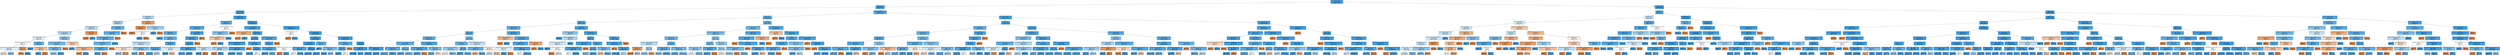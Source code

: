 digraph Tree {
node [shape=box, style="filled", color="black"] ;
0 [label="due_vs_submission_date <= 0.5\ngini = 0.083\nsamples = 153943\nvalue = [6670, 147273]", fillcolor="#399de5f3"] ;
1 [label="weight <= 1.5\ngini = 0.126\nsamples = 70923\nvalue = [4778, 66145]", fillcolor="#399de5ed"] ;
0 -> 1 [labeldistance=2.5, labelangle=45, headlabel="True"] ;
2 [label="date <= 33.0\ngini = 0.037\nsamples = 19112\nvalue = [363, 18749]", fillcolor="#399de5fa"] ;
1 -> 2 ;
3 [label="region_South Region <= 0.5\ngini = 0.474\nsamples = 262\nvalue = [101, 161]", fillcolor="#399de55f"] ;
2 -> 3 ;
4 [label="imd_band_0-10% <= 0.5\ngini = 0.458\nsamples = 245\nvalue = [87, 158]", fillcolor="#399de573"] ;
3 -> 4 ;
5 [label="region_Yorkshire Region <= 0.5\ngini = 0.478\nsamples = 203\nvalue = [80, 123]", fillcolor="#399de559"] ;
4 -> 5 ;
6 [label="forumng_clicks_by_interval <= 0.5\ngini = 0.467\nsamples = 194\nvalue = [72, 122]", fillcolor="#399de569"] ;
5 -> 6 ;
7 [label="subpage_clicks_by_days <= 9.5\ngini = 0.496\nsamples = 103\nvalue = [47, 56]", fillcolor="#399de529"] ;
6 -> 7 ;
8 [label="subpage_clicks_by_interval_change <= 7.5\ngini = 0.5\nsamples = 91\nvalue = [45, 46]", fillcolor="#399de506"] ;
7 -> 8 ;
9 [label="highest_education_Lower Than A Level <= 0.5\ngini = 0.495\nsamples = 80\nvalue = [36, 44]", fillcolor="#399de52e"] ;
8 -> 9 ;
10 [label="gini = 0.495\nsamples = 49\nvalue = [27, 22]", fillcolor="#e581392f"] ;
9 -> 10 ;
11 [label="gini = 0.412\nsamples = 31\nvalue = [9, 22]", fillcolor="#399de597"] ;
9 -> 11 ;
12 [label="disability_Y <= 0.5\ngini = 0.298\nsamples = 11\nvalue = [9, 2]", fillcolor="#e58139c6"] ;
8 -> 12 ;
13 [label="gini = 0.18\nsamples = 10\nvalue = [9, 1]", fillcolor="#e58139e3"] ;
12 -> 13 ;
14 [label="gini = 0.0\nsamples = 1\nvalue = [0, 1]", fillcolor="#399de5ff"] ;
12 -> 14 ;
15 [label="imd_band_60-70% <= 0.5\ngini = 0.278\nsamples = 12\nvalue = [2, 10]", fillcolor="#399de5cc"] ;
7 -> 15 ;
16 [label="gini = 0.0\nsamples = 9\nvalue = [0, 9]", fillcolor="#399de5ff"] ;
15 -> 16 ;
17 [label="homepage_clicks_by_days <= 22.5\ngini = 0.444\nsamples = 3\nvalue = [2, 1]", fillcolor="#e581397f"] ;
15 -> 17 ;
18 [label="gini = 0.0\nsamples = 1\nvalue = [0, 1]", fillcolor="#399de5ff"] ;
17 -> 18 ;
19 [label="gini = 0.0\nsamples = 2\nvalue = [2, 0]", fillcolor="#e58139ff"] ;
17 -> 19 ;
20 [label="imd_band_10-20% <= 0.5\ngini = 0.399\nsamples = 91\nvalue = [25, 66]", fillcolor="#399de59e"] ;
6 -> 20 ;
21 [label="forumng_clicks_by_interval_change <= 110.5\ngini = 0.341\nsamples = 78\nvalue = [17, 61]", fillcolor="#399de5b8"] ;
20 -> 21 ;
22 [label="url_clicks_by_days_change <= 0.5\ngini = 0.317\nsamples = 76\nvalue = [15, 61]", fillcolor="#399de5c0"] ;
21 -> 22 ;
23 [label="gini = 0.422\nsamples = 43\nvalue = [13, 30]", fillcolor="#399de591"] ;
22 -> 23 ;
24 [label="gini = 0.114\nsamples = 33\nvalue = [2, 31]", fillcolor="#399de5ef"] ;
22 -> 24 ;
25 [label="gini = 0.0\nsamples = 2\nvalue = [2, 0]", fillcolor="#e58139ff"] ;
21 -> 25 ;
26 [label="resource_clicks_by_days <= 0.5\ngini = 0.473\nsamples = 13\nvalue = [8, 5]", fillcolor="#e5813960"] ;
20 -> 26 ;
27 [label="gini = 0.0\nsamples = 2\nvalue = [0, 2]", fillcolor="#399de5ff"] ;
26 -> 27 ;
28 [label="oucontent_clicks_by_interval_change <= 63.5\ngini = 0.397\nsamples = 11\nvalue = [8, 3]", fillcolor="#e581399f"] ;
26 -> 28 ;
29 [label="gini = 0.198\nsamples = 9\nvalue = [8, 1]", fillcolor="#e58139df"] ;
28 -> 29 ;
30 [label="gini = 0.0\nsamples = 2\nvalue = [0, 2]", fillcolor="#399de5ff"] ;
28 -> 30 ;
31 [label="num_of_prev_attempts <= 0.5\ngini = 0.198\nsamples = 9\nvalue = [8, 1]", fillcolor="#e58139df"] ;
5 -> 31 ;
32 [label="gini = 0.0\nsamples = 8\nvalue = [8, 0]", fillcolor="#e58139ff"] ;
31 -> 32 ;
33 [label="gini = 0.0\nsamples = 1\nvalue = [0, 1]", fillcolor="#399de5ff"] ;
31 -> 33 ;
34 [label="region_South West Region <= 0.5\ngini = 0.278\nsamples = 42\nvalue = [7, 35]", fillcolor="#399de5cc"] ;
4 -> 34 ;
35 [label="oucontent_clicks_by_days_change <= 92.0\ngini = 0.25\nsamples = 41\nvalue = [6, 35]", fillcolor="#399de5d3"] ;
34 -> 35 ;
36 [label="oucontent_clicks_by_interval_change <= 47.5\ngini = 0.219\nsamples = 40\nvalue = [5, 35]", fillcolor="#399de5db"] ;
35 -> 36 ;
37 [label="oucontent_clicks_by_interval_change <= 45.0\ngini = 0.311\nsamples = 26\nvalue = [5, 21]", fillcolor="#399de5c2"] ;
36 -> 37 ;
38 [label="url_clicks_by_interval_change <= 1.5\ngini = 0.219\nsamples = 24\nvalue = [3, 21]", fillcolor="#399de5db"] ;
37 -> 38 ;
39 [label="gini = 0.159\nsamples = 23\nvalue = [2, 21]", fillcolor="#399de5e7"] ;
38 -> 39 ;
40 [label="gini = 0.0\nsamples = 1\nvalue = [1, 0]", fillcolor="#e58139ff"] ;
38 -> 40 ;
41 [label="gini = 0.0\nsamples = 2\nvalue = [2, 0]", fillcolor="#e58139ff"] ;
37 -> 41 ;
42 [label="gini = 0.0\nsamples = 14\nvalue = [0, 14]", fillcolor="#399de5ff"] ;
36 -> 42 ;
43 [label="gini = 0.0\nsamples = 1\nvalue = [1, 0]", fillcolor="#e58139ff"] ;
35 -> 43 ;
44 [label="gini = 0.0\nsamples = 1\nvalue = [1, 0]", fillcolor="#e58139ff"] ;
34 -> 44 ;
45 [label="resource_clicks_by_days <= 13.0\ngini = 0.291\nsamples = 17\nvalue = [14, 3]", fillcolor="#e58139c8"] ;
3 -> 45 ;
46 [label="imd_band_70-80% <= 0.5\ngini = 0.133\nsamples = 14\nvalue = [13, 1]", fillcolor="#e58139eb"] ;
45 -> 46 ;
47 [label="gini = 0.0\nsamples = 12\nvalue = [12, 0]", fillcolor="#e58139ff"] ;
46 -> 47 ;
48 [label="resource_clicks_by_interval <= 4.0\ngini = 0.5\nsamples = 2\nvalue = [1, 1]", fillcolor="#e5813900"] ;
46 -> 48 ;
49 [label="gini = 0.0\nsamples = 1\nvalue = [0, 1]", fillcolor="#399de5ff"] ;
48 -> 49 ;
50 [label="gini = 0.0\nsamples = 1\nvalue = [1, 0]", fillcolor="#e58139ff"] ;
48 -> 50 ;
51 [label="homepage_clicks_by_interval_change <= 63.5\ngini = 0.444\nsamples = 3\nvalue = [1, 2]", fillcolor="#399de57f"] ;
45 -> 51 ;
52 [label="gini = 0.0\nsamples = 2\nvalue = [0, 2]", fillcolor="#399de5ff"] ;
51 -> 52 ;
53 [label="gini = 0.0\nsamples = 1\nvalue = [1, 0]", fillcolor="#e58139ff"] ;
51 -> 53 ;
54 [label="due_vs_submission_date <= -6.5\ngini = 0.027\nsamples = 18850\nvalue = [262, 18588]", fillcolor="#399de5fb"] ;
2 -> 54 ;
55 [label="quiz_clicks_by_days <= 41.0\ngini = 0.19\nsamples = 638\nvalue = [68, 570]", fillcolor="#399de5e1"] ;
54 -> 55 ;
56 [label="homepage_clicks_by_interval <= 10.5\ngini = 0.178\nsamples = 626\nvalue = [62, 564]", fillcolor="#399de5e3"] ;
55 -> 56 ;
57 [label="due_vs_submission_date <= -85.5\ngini = 0.246\nsamples = 321\nvalue = [46, 275]", fillcolor="#399de5d4"] ;
56 -> 57 ;
58 [label="gini = 0.0\nsamples = 56\nvalue = [0, 56]", fillcolor="#399de5ff"] ;
57 -> 58 ;
59 [label="due_vs_submission_date <= -24.5\ngini = 0.287\nsamples = 265\nvalue = [46, 219]", fillcolor="#399de5c9"] ;
57 -> 59 ;
60 [label="homepage_clicks_by_interval_change <= -2.0\ngini = 0.475\nsamples = 62\nvalue = [24, 38]", fillcolor="#399de55e"] ;
59 -> 60 ;
61 [label="subpage_clicks_by_interval_change <= -2.0\ngini = 0.49\nsamples = 28\nvalue = [16, 12]", fillcolor="#e5813940"] ;
60 -> 61 ;
62 [label="gini = 0.408\nsamples = 14\nvalue = [4, 10]", fillcolor="#399de599"] ;
61 -> 62 ;
63 [label="gini = 0.245\nsamples = 14\nvalue = [12, 2]", fillcolor="#e58139d4"] ;
61 -> 63 ;
64 [label="subpage_clicks_by_interval_change <= 4.5\ngini = 0.36\nsamples = 34\nvalue = [8, 26]", fillcolor="#399de5b1"] ;
60 -> 64 ;
65 [label="gini = 0.305\nsamples = 32\nvalue = [6, 26]", fillcolor="#399de5c4"] ;
64 -> 65 ;
66 [label="gini = 0.0\nsamples = 2\nvalue = [2, 0]", fillcolor="#e58139ff"] ;
64 -> 66 ;
67 [label="imd_band_70-80% <= 0.5\ngini = 0.193\nsamples = 203\nvalue = [22, 181]", fillcolor="#399de5e0"] ;
59 -> 67 ;
68 [label="quiz_clicks_by_days <= 3.5\ngini = 0.168\nsamples = 194\nvalue = [18, 176]", fillcolor="#399de5e5"] ;
67 -> 68 ;
69 [label="gini = 0.141\nsamples = 183\nvalue = [14, 169]", fillcolor="#399de5ea"] ;
68 -> 69 ;
70 [label="gini = 0.463\nsamples = 11\nvalue = [4, 7]", fillcolor="#399de56d"] ;
68 -> 70 ;
71 [label="oucontent_clicks_by_interval_change <= -28.5\ngini = 0.494\nsamples = 9\nvalue = [4, 5]", fillcolor="#399de533"] ;
67 -> 71 ;
72 [label="gini = 0.0\nsamples = 3\nvalue = [0, 3]", fillcolor="#399de5ff"] ;
71 -> 72 ;
73 [label="gini = 0.444\nsamples = 6\nvalue = [4, 2]", fillcolor="#e581397f"] ;
71 -> 73 ;
74 [label="url_clicks_by_days_change <= 0.5\ngini = 0.099\nsamples = 305\nvalue = [16, 289]", fillcolor="#399de5f1"] ;
56 -> 74 ;
75 [label="forumng_clicks_by_days <= 81.0\ngini = 0.094\nsamples = 304\nvalue = [15, 289]", fillcolor="#399de5f2"] ;
74 -> 75 ;
76 [label="region_Wales <= 0.5\ngini = 0.088\nsamples = 303\nvalue = [14, 289]", fillcolor="#399de5f3"] ;
75 -> 76 ;
77 [label="homepage_clicks_by_days_change <= -1.5\ngini = 0.077\nsamples = 298\nvalue = [12, 286]", fillcolor="#399de5f4"] ;
76 -> 77 ;
78 [label="gini = 0.15\nsamples = 110\nvalue = [9, 101]", fillcolor="#399de5e8"] ;
77 -> 78 ;
79 [label="gini = 0.031\nsamples = 188\nvalue = [3, 185]", fillcolor="#399de5fb"] ;
77 -> 79 ;
80 [label="forumng_clicks_by_interval <= 18.5\ngini = 0.48\nsamples = 5\nvalue = [2, 3]", fillcolor="#399de555"] ;
76 -> 80 ;
81 [label="gini = 0.0\nsamples = 3\nvalue = [0, 3]", fillcolor="#399de5ff"] ;
80 -> 81 ;
82 [label="gini = 0.0\nsamples = 2\nvalue = [2, 0]", fillcolor="#e58139ff"] ;
80 -> 82 ;
83 [label="gini = 0.0\nsamples = 1\nvalue = [1, 0]", fillcolor="#e58139ff"] ;
75 -> 83 ;
84 [label="gini = 0.0\nsamples = 1\nvalue = [1, 0]", fillcolor="#e58139ff"] ;
74 -> 84 ;
85 [label="homepage_clicks_by_days <= 20.0\ngini = 0.5\nsamples = 12\nvalue = [6, 6]", fillcolor="#e5813900"] ;
55 -> 85 ;
86 [label="homepage_clicks_by_days_change <= 3.5\ngini = 0.375\nsamples = 8\nvalue = [2, 6]", fillcolor="#399de5aa"] ;
85 -> 86 ;
87 [label="quiz_clicks_by_interval_change <= 56.0\ngini = 0.444\nsamples = 3\nvalue = [2, 1]", fillcolor="#e581397f"] ;
86 -> 87 ;
88 [label="gini = 0.0\nsamples = 2\nvalue = [2, 0]", fillcolor="#e58139ff"] ;
87 -> 88 ;
89 [label="gini = 0.0\nsamples = 1\nvalue = [0, 1]", fillcolor="#399de5ff"] ;
87 -> 89 ;
90 [label="gini = 0.0\nsamples = 5\nvalue = [0, 5]", fillcolor="#399de5ff"] ;
86 -> 90 ;
91 [label="gini = 0.0\nsamples = 4\nvalue = [4, 0]", fillcolor="#e58139ff"] ;
85 -> 91 ;
92 [label="studied_credits <= 52.5\ngini = 0.021\nsamples = 18212\nvalue = [194, 18018]", fillcolor="#399de5fc"] ;
54 -> 92 ;
93 [label="resource_clicks_by_days_change <= -20.0\ngini = 0.068\nsamples = 1635\nvalue = [58, 1577]", fillcolor="#399de5f6"] ;
92 -> 93 ;
94 [label="quiz_clicks_by_interval_change <= 19.5\ngini = 0.375\nsamples = 4\nvalue = [3, 1]", fillcolor="#e58139aa"] ;
93 -> 94 ;
95 [label="gini = 0.0\nsamples = 3\nvalue = [3, 0]", fillcolor="#e58139ff"] ;
94 -> 95 ;
96 [label="gini = 0.0\nsamples = 1\nvalue = [0, 1]", fillcolor="#399de5ff"] ;
94 -> 96 ;
97 [label="imd_band_0-10% <= 0.5\ngini = 0.065\nsamples = 1631\nvalue = [55, 1576]", fillcolor="#399de5f6"] ;
93 -> 97 ;
98 [label="date <= 225.5\ngini = 0.054\nsamples = 1440\nvalue = [40, 1400]", fillcolor="#399de5f8"] ;
97 -> 98 ;
99 [label="subpage_clicks_by_interval_change <= -33.5\ngini = 0.036\nsamples = 1077\nvalue = [20, 1057]", fillcolor="#399de5fa"] ;
98 -> 99 ;
100 [label="oucontent_clicks_by_days_change <= -8.5\ngini = 0.444\nsamples = 3\nvalue = [1, 2]", fillcolor="#399de57f"] ;
99 -> 100 ;
101 [label="gini = 0.0\nsamples = 1\nvalue = [1, 0]", fillcolor="#e58139ff"] ;
100 -> 101 ;
102 [label="gini = 0.0\nsamples = 2\nvalue = [0, 2]", fillcolor="#399de5ff"] ;
100 -> 102 ;
103 [label="highest_education_No Formal quals <= 0.5\ngini = 0.035\nsamples = 1074\nvalue = [19, 1055]", fillcolor="#399de5fa"] ;
99 -> 103 ;
104 [label="gini = 0.032\nsamples = 1061\nvalue = [17, 1044]", fillcolor="#399de5fb"] ;
103 -> 104 ;
105 [label="gini = 0.26\nsamples = 13\nvalue = [2, 11]", fillcolor="#399de5d1"] ;
103 -> 105 ;
106 [label="due_vs_submission_date <= -3.0\ngini = 0.104\nsamples = 363\nvalue = [20, 343]", fillcolor="#399de5f0"] ;
98 -> 106 ;
107 [label="gini = 0.0\nsamples = 2\nvalue = [2, 0]", fillcolor="#e58139ff"] ;
106 -> 107 ;
108 [label="region_Wales <= 0.5\ngini = 0.095\nsamples = 361\nvalue = [18, 343]", fillcolor="#399de5f2"] ;
106 -> 108 ;
109 [label="gini = 0.09\nsamples = 359\nvalue = [17, 342]", fillcolor="#399de5f2"] ;
108 -> 109 ;
110 [label="gini = 0.5\nsamples = 2\nvalue = [1, 1]", fillcolor="#e5813900"] ;
108 -> 110 ;
111 [label="glossary_clicks_by_days_change <= 4.5\ngini = 0.145\nsamples = 191\nvalue = [15, 176]", fillcolor="#399de5e9"] ;
97 -> 111 ;
112 [label="region_Wales <= 0.5\ngini = 0.137\nsamples = 190\nvalue = [14, 176]", fillcolor="#399de5eb"] ;
111 -> 112 ;
113 [label="region_North Western Region <= 0.5\ngini = 0.121\nsamples = 186\nvalue = [12, 174]", fillcolor="#399de5ed"] ;
112 -> 113 ;
114 [label="gini = 0.058\nsamples = 135\nvalue = [4, 131]", fillcolor="#399de5f7"] ;
113 -> 114 ;
115 [label="gini = 0.265\nsamples = 51\nvalue = [8, 43]", fillcolor="#399de5d0"] ;
113 -> 115 ;
116 [label="homepage_clicks_by_interval <= 25.5\ngini = 0.5\nsamples = 4\nvalue = [2, 2]", fillcolor="#e5813900"] ;
112 -> 116 ;
117 [label="gini = 0.0\nsamples = 2\nvalue = [2, 0]", fillcolor="#e58139ff"] ;
116 -> 117 ;
118 [label="gini = 0.0\nsamples = 2\nvalue = [0, 2]", fillcolor="#399de5ff"] ;
116 -> 118 ;
119 [label="gini = 0.0\nsamples = 1\nvalue = [1, 0]", fillcolor="#e58139ff"] ;
111 -> 119 ;
120 [label="glossary_clicks_by_days_change <= -11.5\ngini = 0.016\nsamples = 16577\nvalue = [136, 16441]", fillcolor="#399de5fd"] ;
92 -> 120 ;
121 [label="oucontent_clicks_by_days <= 2.5\ngini = 0.5\nsamples = 2\nvalue = [1, 1]", fillcolor="#e5813900"] ;
120 -> 121 ;
122 [label="gini = 0.0\nsamples = 1\nvalue = [1, 0]", fillcolor="#e58139ff"] ;
121 -> 122 ;
123 [label="gini = 0.0\nsamples = 1\nvalue = [0, 1]", fillcolor="#399de5ff"] ;
121 -> 123 ;
124 [label="forumng_clicks_by_days <= 6.5\ngini = 0.016\nsamples = 16575\nvalue = [135, 16440]", fillcolor="#399de5fd"] ;
120 -> 124 ;
125 [label="page_clicks_by_days <= 8.0\ngini = 0.025\nsamples = 8233\nvalue = [103, 8130]", fillcolor="#399de5fc"] ;
124 -> 125 ;
126 [label="assessment_type_CMA <= 0.5\ngini = 0.024\nsamples = 8220\nvalue = [101, 8119]", fillcolor="#399de5fc"] ;
125 -> 126 ;
127 [label="homepage_clicks_by_interval <= 2.5\ngini = 0.134\nsamples = 69\nvalue = [5, 64]", fillcolor="#399de5eb"] ;
126 -> 127 ;
128 [label="gini = 0.5\nsamples = 4\nvalue = [2, 2]", fillcolor="#e5813900"] ;
127 -> 128 ;
129 [label="gini = 0.088\nsamples = 65\nvalue = [3, 62]", fillcolor="#399de5f3"] ;
127 -> 129 ;
130 [label="disability_Y <= 0.5\ngini = 0.023\nsamples = 8151\nvalue = [96, 8055]", fillcolor="#399de5fc"] ;
126 -> 130 ;
131 [label="gini = 0.02\nsamples = 7387\nvalue = [74, 7313]", fillcolor="#399de5fc"] ;
130 -> 131 ;
132 [label="gini = 0.056\nsamples = 764\nvalue = [22, 742]", fillcolor="#399de5f7"] ;
130 -> 132 ;
133 [label="url_clicks_by_days <= 0.5\ngini = 0.26\nsamples = 13\nvalue = [2, 11]", fillcolor="#399de5d1"] ;
125 -> 133 ;
134 [label="gini = 0.0\nsamples = 4\nvalue = [0, 4]", fillcolor="#399de5ff"] ;
133 -> 134 ;
135 [label="url_clicks_by_interval_change <= -0.5\ngini = 0.346\nsamples = 9\nvalue = [2, 7]", fillcolor="#399de5b6"] ;
133 -> 135 ;
136 [label="gini = 0.0\nsamples = 2\nvalue = [0, 2]", fillcolor="#399de5ff"] ;
135 -> 136 ;
137 [label="gini = 0.408\nsamples = 7\nvalue = [2, 5]", fillcolor="#399de599"] ;
135 -> 137 ;
138 [label="quiz_clicks_by_days_change <= -37.5\ngini = 0.008\nsamples = 8342\nvalue = [32, 8310]", fillcolor="#399de5fe"] ;
124 -> 138 ;
139 [label="resource_clicks_by_interval <= 28.0\ngini = 0.219\nsamples = 16\nvalue = [2, 14]", fillcolor="#399de5db"] ;
138 -> 139 ;
140 [label="disability_Y <= 0.5\ngini = 0.124\nsamples = 15\nvalue = [1, 14]", fillcolor="#399de5ed"] ;
139 -> 140 ;
141 [label="gini = 0.0\nsamples = 13\nvalue = [0, 13]", fillcolor="#399de5ff"] ;
140 -> 141 ;
142 [label="gini = 0.5\nsamples = 2\nvalue = [1, 1]", fillcolor="#e5813900"] ;
140 -> 142 ;
143 [label="gini = 0.0\nsamples = 1\nvalue = [1, 0]", fillcolor="#e58139ff"] ;
139 -> 143 ;
144 [label="date <= 155.5\ngini = 0.007\nsamples = 8326\nvalue = [30, 8296]", fillcolor="#399de5fe"] ;
138 -> 144 ;
145 [label="quiz_clicks_by_days_change <= 39.5\ngini = 0.003\nsamples = 5377\nvalue = [8, 5369]", fillcolor="#399de5ff"] ;
144 -> 145 ;
146 [label="gini = 0.003\nsamples = 5367\nvalue = [7, 5360]", fillcolor="#399de5ff"] ;
145 -> 146 ;
147 [label="gini = 0.18\nsamples = 10\nvalue = [1, 9]", fillcolor="#399de5e3"] ;
145 -> 147 ;
148 [label="quiz_clicks_by_interval_change <= 31.5\ngini = 0.015\nsamples = 2949\nvalue = [22, 2927]", fillcolor="#399de5fd"] ;
144 -> 148 ;
149 [label="gini = 0.013\nsamples = 2810\nvalue = [18, 2792]", fillcolor="#399de5fd"] ;
148 -> 149 ;
150 [label="gini = 0.056\nsamples = 139\nvalue = [4, 135]", fillcolor="#399de5f7"] ;
148 -> 150 ;
151 [label="homepage_clicks_by_days <= 9.5\ngini = 0.156\nsamples = 51811\nvalue = [4415, 47396]", fillcolor="#399de5e7"] ;
1 -> 151 ;
152 [label="weight <= 19.0\ngini = 0.227\nsamples = 17645\nvalue = [2306, 15339]", fillcolor="#399de5d9"] ;
151 -> 152 ;
153 [label="weight <= 17.75\ngini = 0.188\nsamples = 11165\nvalue = [1172, 9993]", fillcolor="#399de5e1"] ;
152 -> 153 ;
154 [label="forumng_clicks_by_interval <= 3.5\ngini = 0.224\nsamples = 7266\nvalue = [936, 6330]", fillcolor="#399de5d9"] ;
153 -> 154 ;
155 [label="weight <= 11.25\ngini = 0.258\nsamples = 4569\nvalue = [696, 3873]", fillcolor="#399de5d1"] ;
154 -> 155 ;
156 [label="due_vs_submission_date <= -0.5\ngini = 0.233\nsamples = 3701\nvalue = [497, 3204]", fillcolor="#399de5d7"] ;
155 -> 156 ;
157 [label="highest_education_Lower Than A Level <= 0.5\ngini = 0.249\nsamples = 3040\nvalue = [442, 2598]", fillcolor="#399de5d4"] ;
156 -> 157 ;
158 [label="quiz_clicks_by_interval_change <= 74.5\ngini = 0.226\nsamples = 2218\nvalue = [288, 1930]", fillcolor="#399de5d9"] ;
157 -> 158 ;
159 [label="gini = 0.25\nsamples = 1790\nvalue = [262, 1528]", fillcolor="#399de5d3"] ;
158 -> 159 ;
160 [label="gini = 0.114\nsamples = 428\nvalue = [26, 402]", fillcolor="#399de5ef"] ;
158 -> 160 ;
161 [label="date <= 19.5\ngini = 0.304\nsamples = 822\nvalue = [154, 668]", fillcolor="#399de5c4"] ;
157 -> 161 ;
162 [label="gini = 0.182\nsamples = 168\nvalue = [17, 151]", fillcolor="#399de5e2"] ;
161 -> 162 ;
163 [label="gini = 0.331\nsamples = 654\nvalue = [137, 517]", fillcolor="#399de5bb"] ;
161 -> 163 ;
164 [label="oucontent_clicks_by_days_change <= 13.5\ngini = 0.153\nsamples = 661\nvalue = [55, 606]", fillcolor="#399de5e8"] ;
156 -> 164 ;
165 [label="subpage_clicks_by_interval_change <= 34.0\ngini = 0.132\nsamples = 606\nvalue = [43, 563]", fillcolor="#399de5ec"] ;
164 -> 165 ;
166 [label="gini = 0.129\nsamples = 605\nvalue = [42, 563]", fillcolor="#399de5ec"] ;
165 -> 166 ;
167 [label="gini = 0.0\nsamples = 1\nvalue = [1, 0]", fillcolor="#e58139ff"] ;
165 -> 167 ;
168 [label="region_South West Region <= 0.5\ngini = 0.341\nsamples = 55\nvalue = [12, 43]", fillcolor="#399de5b8"] ;
164 -> 168 ;
169 [label="gini = 0.278\nsamples = 48\nvalue = [8, 40]", fillcolor="#399de5cc"] ;
168 -> 169 ;
170 [label="gini = 0.49\nsamples = 7\nvalue = [4, 3]", fillcolor="#e5813940"] ;
168 -> 170 ;
171 [label="date <= 102.0\ngini = 0.353\nsamples = 868\nvalue = [199, 669]", fillcolor="#399de5b3"] ;
155 -> 171 ;
172 [label="due_vs_submission_date <= -7.5\ngini = 0.3\nsamples = 685\nvalue = [126, 559]", fillcolor="#399de5c6"] ;
171 -> 172 ;
173 [label="subpage_clicks_by_days_change <= -4.5\ngini = 0.422\nsamples = 152\nvalue = [46, 106]", fillcolor="#399de590"] ;
172 -> 173 ;
174 [label="gini = 0.498\nsamples = 32\nvalue = [17, 15]", fillcolor="#e581391e"] ;
173 -> 174 ;
175 [label="gini = 0.367\nsamples = 120\nvalue = [29, 91]", fillcolor="#399de5ae"] ;
173 -> 175 ;
176 [label="date <= 40.0\ngini = 0.255\nsamples = 533\nvalue = [80, 453]", fillcolor="#399de5d2"] ;
172 -> 176 ;
177 [label="gini = 0.066\nsamples = 117\nvalue = [4, 113]", fillcolor="#399de5f6"] ;
176 -> 177 ;
178 [label="gini = 0.299\nsamples = 416\nvalue = [76, 340]", fillcolor="#399de5c6"] ;
176 -> 178 ;
179 [label="forumng_clicks_by_interval_change <= -7.5\ngini = 0.48\nsamples = 183\nvalue = [73, 110]", fillcolor="#399de556"] ;
171 -> 179 ;
180 [label="oucontent_clicks_by_days_change <= -2.5\ngini = 0.271\nsamples = 68\nvalue = [11, 57]", fillcolor="#399de5ce"] ;
179 -> 180 ;
181 [label="gini = 0.375\nsamples = 4\nvalue = [3, 1]", fillcolor="#e58139aa"] ;
180 -> 181 ;
182 [label="gini = 0.219\nsamples = 64\nvalue = [8, 56]", fillcolor="#399de5db"] ;
180 -> 182 ;
183 [label="studied_credits <= 72.5\ngini = 0.497\nsamples = 115\nvalue = [62, 53]", fillcolor="#e5813925"] ;
179 -> 183 ;
184 [label="gini = 0.49\nsamples = 63\nvalue = [27, 36]", fillcolor="#399de540"] ;
183 -> 184 ;
185 [label="gini = 0.44\nsamples = 52\nvalue = [35, 17]", fillcolor="#e5813983"] ;
183 -> 185 ;
186 [label="due_vs_submission_date <= -38.5\ngini = 0.162\nsamples = 2697\nvalue = [240, 2457]", fillcolor="#399de5e6"] ;
154 -> 186 ;
187 [label="homepage_clicks_by_days_change <= 1.5\ngini = 0.408\nsamples = 7\nvalue = [5, 2]", fillcolor="#e5813999"] ;
186 -> 187 ;
188 [label="gini = 0.0\nsamples = 5\nvalue = [5, 0]", fillcolor="#e58139ff"] ;
187 -> 188 ;
189 [label="gini = 0.0\nsamples = 2\nvalue = [0, 2]", fillcolor="#399de5ff"] ;
187 -> 189 ;
190 [label="url_clicks_by_interval_change <= 18.5\ngini = 0.159\nsamples = 2690\nvalue = [235, 2455]", fillcolor="#399de5e7"] ;
186 -> 190 ;
191 [label="page_clicks_by_interval_change <= -7.5\ngini = 0.157\nsamples = 2685\nvalue = [231, 2454]", fillcolor="#399de5e7"] ;
190 -> 191 ;
192 [label="homepage_clicks_by_interval_change <= -23.5\ngini = 0.496\nsamples = 11\nvalue = [5, 6]", fillcolor="#399de52a"] ;
191 -> 192 ;
193 [label="gini = 0.0\nsamples = 6\nvalue = [0, 6]", fillcolor="#399de5ff"] ;
192 -> 193 ;
194 [label="gini = 0.0\nsamples = 5\nvalue = [5, 0]", fillcolor="#e58139ff"] ;
192 -> 194 ;
195 [label="externalquiz_clicks_by_days_change <= -5.5\ngini = 0.155\nsamples = 2674\nvalue = [226, 2448]", fillcolor="#399de5e7"] ;
191 -> 195 ;
196 [label="gini = 0.5\nsamples = 8\nvalue = [4, 4]", fillcolor="#e5813900"] ;
195 -> 196 ;
197 [label="gini = 0.153\nsamples = 2666\nvalue = [222, 2444]", fillcolor="#399de5e8"] ;
195 -> 197 ;
198 [label="oucontent_clicks_by_days <= 22.0\ngini = 0.32\nsamples = 5\nvalue = [4, 1]", fillcolor="#e58139bf"] ;
190 -> 198 ;
199 [label="gini = 0.0\nsamples = 4\nvalue = [4, 0]", fillcolor="#e58139ff"] ;
198 -> 199 ;
200 [label="gini = 0.0\nsamples = 1\nvalue = [0, 1]", fillcolor="#399de5ff"] ;
198 -> 200 ;
201 [label="due_vs_submission_date <= -29.5\ngini = 0.114\nsamples = 3899\nvalue = [236, 3663]", fillcolor="#399de5ef"] ;
153 -> 201 ;
202 [label="forumng_clicks_by_days_change <= -7.0\ngini = 0.424\nsamples = 82\nvalue = [25, 57]", fillcolor="#399de58f"] ;
201 -> 202 ;
203 [label="gini = 0.0\nsamples = 15\nvalue = [0, 15]", fillcolor="#399de5ff"] ;
202 -> 203 ;
204 [label="region_West Midlands Region <= 0.5\ngini = 0.468\nsamples = 67\nvalue = [25, 42]", fillcolor="#399de567"] ;
202 -> 204 ;
205 [label="oucontent_clicks_by_interval_change <= -0.5\ngini = 0.49\nsamples = 58\nvalue = [25, 33]", fillcolor="#399de53e"] ;
204 -> 205 ;
206 [label="gini = 0.0\nsamples = 7\nvalue = [0, 7]", fillcolor="#399de5ff"] ;
205 -> 206 ;
207 [label="due_vs_submission_date <= -93.0\ngini = 0.5\nsamples = 51\nvalue = [25, 26]", fillcolor="#399de50a"] ;
205 -> 207 ;
208 [label="gini = 0.0\nsamples = 4\nvalue = [4, 0]", fillcolor="#e58139ff"] ;
207 -> 208 ;
209 [label="gini = 0.494\nsamples = 47\nvalue = [21, 26]", fillcolor="#399de531"] ;
207 -> 209 ;
210 [label="gini = 0.0\nsamples = 9\nvalue = [0, 9]", fillcolor="#399de5ff"] ;
204 -> 210 ;
211 [label="homepage_clicks_by_days <= 1.5\ngini = 0.104\nsamples = 3817\nvalue = [211, 3606]", fillcolor="#399de5f0"] ;
201 -> 211 ;
212 [label="date <= 85.5\ngini = 0.158\nsamples = 877\nvalue = [76, 801]", fillcolor="#399de5e7"] ;
211 -> 212 ;
213 [label="forumng_clicks_by_days_change <= 24.5\ngini = 0.065\nsamples = 299\nvalue = [10, 289]", fillcolor="#399de5f6"] ;
212 -> 213 ;
214 [label="subpage_clicks_by_interval_change <= -23.0\ngini = 0.059\nsamples = 298\nvalue = [9, 289]", fillcolor="#399de5f7"] ;
213 -> 214 ;
215 [label="gini = 0.5\nsamples = 2\nvalue = [1, 1]", fillcolor="#e5813900"] ;
214 -> 215 ;
216 [label="gini = 0.053\nsamples = 296\nvalue = [8, 288]", fillcolor="#399de5f8"] ;
214 -> 216 ;
217 [label="gini = 0.0\nsamples = 1\nvalue = [1, 0]", fillcolor="#e58139ff"] ;
213 -> 217 ;
218 [label="imd_band_0-10% <= 0.5\ngini = 0.202\nsamples = 578\nvalue = [66, 512]", fillcolor="#399de5de"] ;
212 -> 218 ;
219 [label="date <= 92.5\ngini = 0.174\nsamples = 487\nvalue = [47, 440]", fillcolor="#399de5e4"] ;
218 -> 219 ;
220 [label="gini = 0.375\nsamples = 36\nvalue = [9, 27]", fillcolor="#399de5aa"] ;
219 -> 220 ;
221 [label="gini = 0.154\nsamples = 451\nvalue = [38, 413]", fillcolor="#399de5e8"] ;
219 -> 221 ;
222 [label="due_vs_submission_date <= -13.5\ngini = 0.33\nsamples = 91\nvalue = [19, 72]", fillcolor="#399de5bc"] ;
218 -> 222 ;
223 [label="gini = 0.444\nsamples = 12\nvalue = [8, 4]", fillcolor="#e581397f"] ;
222 -> 223 ;
224 [label="gini = 0.24\nsamples = 79\nvalue = [11, 68]", fillcolor="#399de5d6"] ;
222 -> 224 ;
225 [label="url_clicks_by_days <= 8.0\ngini = 0.088\nsamples = 2940\nvalue = [135, 2805]", fillcolor="#399de5f3"] ;
211 -> 225 ;
226 [label="quiz_clicks_by_interval_change <= -85.0\ngini = 0.087\nsamples = 2939\nvalue = [134, 2805]", fillcolor="#399de5f3"] ;
225 -> 226 ;
227 [label="gini = 0.0\nsamples = 1\nvalue = [1, 0]", fillcolor="#e58139ff"] ;
226 -> 227 ;
228 [label="quiz_clicks_by_days <= 43.0\ngini = 0.086\nsamples = 2938\nvalue = [133, 2805]", fillcolor="#399de5f3"] ;
226 -> 228 ;
229 [label="gini = 0.085\nsamples = 2933\nvalue = [131, 2802]", fillcolor="#399de5f3"] ;
228 -> 229 ;
230 [label="gini = 0.48\nsamples = 5\nvalue = [2, 3]", fillcolor="#399de555"] ;
228 -> 230 ;
231 [label="gini = 0.0\nsamples = 1\nvalue = [1, 0]", fillcolor="#e58139ff"] ;
225 -> 231 ;
232 [label="weight <= 26.5\ngini = 0.289\nsamples = 6480\nvalue = [1134, 5346]", fillcolor="#399de5c9"] ;
152 -> 232 ;
233 [label="oucontent_clicks_by_interval <= 86.5\ngini = 0.326\nsamples = 5121\nvalue = [1048, 4073]", fillcolor="#399de5bd"] ;
232 -> 233 ;
234 [label="highest_education_Lower Than A Level <= 0.5\ngini = 0.343\nsamples = 4517\nvalue = [991, 3526]", fillcolor="#399de5b7"] ;
233 -> 234 ;
235 [label="due_vs_submission_date <= -17.5\ngini = 0.311\nsamples = 3167\nvalue = [609, 2558]", fillcolor="#399de5c2"] ;
234 -> 235 ;
236 [label="subpage_clicks_by_interval_change <= -38.5\ngini = 0.475\nsamples = 165\nvalue = [64, 101]", fillcolor="#399de55d"] ;
235 -> 236 ;
237 [label="studied_credits <= 150.0\ngini = 0.245\nsamples = 14\nvalue = [12, 2]", fillcolor="#e58139d4"] ;
236 -> 237 ;
238 [label="gini = 0.0\nsamples = 11\nvalue = [11, 0]", fillcolor="#e58139ff"] ;
237 -> 238 ;
239 [label="gini = 0.444\nsamples = 3\nvalue = [1, 2]", fillcolor="#399de57f"] ;
237 -> 239 ;
240 [label="date <= 172.0\ngini = 0.452\nsamples = 151\nvalue = [52, 99]", fillcolor="#399de579"] ;
236 -> 240 ;
241 [label="gini = 0.426\nsamples = 140\nvalue = [43, 97]", fillcolor="#399de58e"] ;
240 -> 241 ;
242 [label="gini = 0.298\nsamples = 11\nvalue = [9, 2]", fillcolor="#e58139c6"] ;
240 -> 242 ;
243 [label="date <= 120.0\ngini = 0.297\nsamples = 3002\nvalue = [545, 2457]", fillcolor="#399de5c6"] ;
235 -> 243 ;
244 [label="due_vs_submission_date <= -11.5\ngini = 0.225\nsamples = 1155\nvalue = [149, 1006]", fillcolor="#399de5d9"] ;
243 -> 244 ;
245 [label="gini = 0.392\nsamples = 97\nvalue = [26, 71]", fillcolor="#399de5a2"] ;
244 -> 245 ;
246 [label="gini = 0.205\nsamples = 1058\nvalue = [123, 935]", fillcolor="#399de5dd"] ;
244 -> 246 ;
247 [label="subpage_clicks_by_days_change <= -6.5\ngini = 0.337\nsamples = 1847\nvalue = [396, 1451]", fillcolor="#399de5b9"] ;
243 -> 247 ;
248 [label="gini = 0.245\nsamples = 447\nvalue = [64, 383]", fillcolor="#399de5d4"] ;
247 -> 248 ;
249 [label="gini = 0.362\nsamples = 1400\nvalue = [332, 1068]", fillcolor="#399de5b0"] ;
247 -> 249 ;
250 [label="date <= 113.5\ngini = 0.406\nsamples = 1350\nvalue = [382, 968]", fillcolor="#399de59a"] ;
234 -> 250 ;
251 [label="date <= 109.5\ngini = 0.347\nsamples = 524\nvalue = [117, 407]", fillcolor="#399de5b6"] ;
250 -> 251 ;
252 [label="subpage_clicks_by_interval <= 2.5\ngini = 0.406\nsamples = 353\nvalue = [100, 253]", fillcolor="#399de59a"] ;
251 -> 252 ;
253 [label="gini = 0.5\nsamples = 63\nvalue = [31, 32]", fillcolor="#399de508"] ;
252 -> 253 ;
254 [label="gini = 0.363\nsamples = 290\nvalue = [69, 221]", fillcolor="#399de5af"] ;
252 -> 254 ;
255 [label="glossary_clicks_by_interval <= 10.0\ngini = 0.179\nsamples = 171\nvalue = [17, 154]", fillcolor="#399de5e3"] ;
251 -> 255 ;
256 [label="gini = 0.171\nsamples = 170\nvalue = [16, 154]", fillcolor="#399de5e5"] ;
255 -> 256 ;
257 [label="gini = 0.0\nsamples = 1\nvalue = [1, 0]", fillcolor="#e58139ff"] ;
255 -> 257 ;
258 [label="url_clicks_by_interval <= 2.5\ngini = 0.436\nsamples = 826\nvalue = [265, 561]", fillcolor="#399de587"] ;
250 -> 258 ;
259 [label="date <= 116.5\ngini = 0.45\nsamples = 692\nvalue = [237, 455]", fillcolor="#399de57a"] ;
258 -> 259 ;
260 [label="gini = 0.497\nsamples = 48\nvalue = [26, 22]", fillcolor="#e5813927"] ;
259 -> 260 ;
261 [label="gini = 0.441\nsamples = 644\nvalue = [211, 433]", fillcolor="#399de583"] ;
259 -> 261 ;
262 [label="oucontent_clicks_by_interval_change <= -115.5\ngini = 0.331\nsamples = 134\nvalue = [28, 106]", fillcolor="#399de5bc"] ;
258 -> 262 ;
263 [label="gini = 0.0\nsamples = 4\nvalue = [4, 0]", fillcolor="#e58139ff"] ;
262 -> 263 ;
264 [label="gini = 0.301\nsamples = 130\nvalue = [24, 106]", fillcolor="#399de5c5"] ;
262 -> 264 ;
265 [label="dataplus_clicks_by_days_change <= 3.5\ngini = 0.171\nsamples = 604\nvalue = [57, 547]", fillcolor="#399de5e4"] ;
233 -> 265 ;
266 [label="quiz_clicks_by_interval_change <= -436.0\ngini = 0.164\nsamples = 600\nvalue = [54, 546]", fillcolor="#399de5e6"] ;
265 -> 266 ;
267 [label="gini = 0.0\nsamples = 2\nvalue = [2, 0]", fillcolor="#e58139ff"] ;
266 -> 267 ;
268 [label="questionnaire_clicks_by_interval_change <= -13.5\ngini = 0.159\nsamples = 598\nvalue = [52, 546]", fillcolor="#399de5e7"] ;
266 -> 268 ;
269 [label="gini = 0.0\nsamples = 2\nvalue = [2, 0]", fillcolor="#e58139ff"] ;
268 -> 269 ;
270 [label="ouwiki_clicks_by_interval <= 35.0\ngini = 0.154\nsamples = 596\nvalue = [50, 546]", fillcolor="#399de5e8"] ;
268 -> 270 ;
271 [label="gini = 0.149\nsamples = 593\nvalue = [48, 545]", fillcolor="#399de5e9"] ;
270 -> 271 ;
272 [label="gini = 0.444\nsamples = 3\nvalue = [2, 1]", fillcolor="#e581397f"] ;
270 -> 272 ;
273 [label="forumng_clicks_by_interval <= 16.0\ngini = 0.375\nsamples = 4\nvalue = [3, 1]", fillcolor="#e58139aa"] ;
265 -> 273 ;
274 [label="gini = 0.0\nsamples = 1\nvalue = [0, 1]", fillcolor="#399de5ff"] ;
273 -> 274 ;
275 [label="gini = 0.0\nsamples = 3\nvalue = [3, 0]", fillcolor="#e58139ff"] ;
273 -> 275 ;
276 [label="ouwiki_clicks_by_days_change <= -5.5\ngini = 0.119\nsamples = 1359\nvalue = [86, 1273]", fillcolor="#399de5ee"] ;
232 -> 276 ;
277 [label="subpage_clicks_by_interval <= 4.5\ngini = 0.444\nsamples = 3\nvalue = [2, 1]", fillcolor="#e581397f"] ;
276 -> 277 ;
278 [label="gini = 0.0\nsamples = 2\nvalue = [2, 0]", fillcolor="#e58139ff"] ;
277 -> 278 ;
279 [label="gini = 0.0\nsamples = 1\nvalue = [0, 1]", fillcolor="#399de5ff"] ;
277 -> 279 ;
280 [label="oucontent_clicks_by_interval <= 19.5\ngini = 0.116\nsamples = 1356\nvalue = [84, 1272]", fillcolor="#399de5ee"] ;
276 -> 280 ;
281 [label="region_London Region <= 0.5\ngini = 0.187\nsamples = 411\nvalue = [43, 368]", fillcolor="#399de5e1"] ;
280 -> 281 ;
282 [label="ouwiki_clicks_by_days <= 79.0\ngini = 0.159\nsamples = 368\nvalue = [32, 336]", fillcolor="#399de5e7"] ;
281 -> 282 ;
283 [label="subpage_clicks_by_days_change <= 6.5\ngini = 0.155\nsamples = 367\nvalue = [31, 336]", fillcolor="#399de5e7"] ;
282 -> 283 ;
284 [label="gini = 0.15\nsamples = 366\nvalue = [30, 336]", fillcolor="#399de5e8"] ;
283 -> 284 ;
285 [label="gini = 0.0\nsamples = 1\nvalue = [1, 0]", fillcolor="#e58139ff"] ;
283 -> 285 ;
286 [label="gini = 0.0\nsamples = 1\nvalue = [1, 0]", fillcolor="#e58139ff"] ;
282 -> 286 ;
287 [label="quiz_clicks_by_interval_change <= 1.5\ngini = 0.381\nsamples = 43\nvalue = [11, 32]", fillcolor="#399de5a7"] ;
281 -> 287 ;
288 [label="homepage_clicks_by_days_change <= -1.5\ngini = 0.343\nsamples = 41\nvalue = [9, 32]", fillcolor="#399de5b7"] ;
287 -> 288 ;
289 [label="gini = 0.159\nsamples = 23\nvalue = [2, 21]", fillcolor="#399de5e7"] ;
288 -> 289 ;
290 [label="gini = 0.475\nsamples = 18\nvalue = [7, 11]", fillcolor="#399de55d"] ;
288 -> 290 ;
291 [label="gini = 0.0\nsamples = 2\nvalue = [2, 0]", fillcolor="#e58139ff"] ;
287 -> 291 ;
292 [label="dualpane_clicks_by_interval_change <= -18.0\ngini = 0.083\nsamples = 945\nvalue = [41, 904]", fillcolor="#399de5f3"] ;
280 -> 292 ;
293 [label="gini = 0.0\nsamples = 1\nvalue = [1, 0]", fillcolor="#e58139ff"] ;
292 -> 293 ;
294 [label="due_vs_submission_date <= -89.5\ngini = 0.081\nsamples = 944\nvalue = [40, 904]", fillcolor="#399de5f4"] ;
292 -> 294 ;
295 [label="gini = 0.0\nsamples = 1\nvalue = [1, 0]", fillcolor="#e58139ff"] ;
294 -> 295 ;
296 [label="due_vs_submission_date <= -13.5\ngini = 0.079\nsamples = 943\nvalue = [39, 904]", fillcolor="#399de5f4"] ;
294 -> 296 ;
297 [label="gini = 0.188\nsamples = 105\nvalue = [11, 94]", fillcolor="#399de5e1"] ;
296 -> 297 ;
298 [label="gini = 0.065\nsamples = 838\nvalue = [28, 810]", fillcolor="#399de5f6"] ;
296 -> 298 ;
299 [label="forumng_clicks_by_days <= 16.5\ngini = 0.116\nsamples = 34166\nvalue = [2109, 32057]", fillcolor="#399de5ee"] ;
151 -> 299 ;
300 [label="weight <= 2.5\ngini = 0.146\nsamples = 18874\nvalue = [1500, 17374]", fillcolor="#399de5e9"] ;
299 -> 300 ;
301 [label="quiz_clicks_by_interval <= 173.5\ngini = 0.257\nsamples = 1831\nvalue = [277, 1554]", fillcolor="#399de5d2"] ;
300 -> 301 ;
302 [label="due_vs_submission_date <= -2.5\ngini = 0.284\nsamples = 1495\nvalue = [256, 1239]", fillcolor="#399de5ca"] ;
301 -> 302 ;
303 [label="studied_credits <= 140.0\ngini = 0.219\nsamples = 727\nvalue = [91, 636]", fillcolor="#399de5db"] ;
302 -> 303 ;
304 [label="resource_clicks_by_interval_change <= 10.5\ngini = 0.196\nsamples = 671\nvalue = [74, 597]", fillcolor="#399de5df"] ;
303 -> 304 ;
305 [label="subpage_clicks_by_interval_change <= 44.0\ngini = 0.224\nsamples = 546\nvalue = [70, 476]", fillcolor="#399de5da"] ;
304 -> 305 ;
306 [label="gini = 0.219\nsamples = 544\nvalue = [68, 476]", fillcolor="#399de5db"] ;
305 -> 306 ;
307 [label="gini = 0.0\nsamples = 2\nvalue = [2, 0]", fillcolor="#e58139ff"] ;
305 -> 307 ;
308 [label="quiz_clicks_by_days <= 165.5\ngini = 0.062\nsamples = 125\nvalue = [4, 121]", fillcolor="#399de5f7"] ;
304 -> 308 ;
309 [label="gini = 0.032\nsamples = 122\nvalue = [2, 120]", fillcolor="#399de5fb"] ;
308 -> 309 ;
310 [label="gini = 0.444\nsamples = 3\nvalue = [2, 1]", fillcolor="#e581397f"] ;
308 -> 310 ;
311 [label="imd_band_20-30% <= 0.5\ngini = 0.423\nsamples = 56\nvalue = [17, 39]", fillcolor="#399de590"] ;
303 -> 311 ;
312 [label="subpage_clicks_by_interval_change <= 1.5\ngini = 0.37\nsamples = 49\nvalue = [12, 37]", fillcolor="#399de5ac"] ;
311 -> 312 ;
313 [label="gini = 0.0\nsamples = 2\nvalue = [2, 0]", fillcolor="#e58139ff"] ;
312 -> 313 ;
314 [label="gini = 0.335\nsamples = 47\nvalue = [10, 37]", fillcolor="#399de5ba"] ;
312 -> 314 ;
315 [label="homepage_clicks_by_days_change <= 16.0\ngini = 0.408\nsamples = 7\nvalue = [5, 2]", fillcolor="#e5813999"] ;
311 -> 315 ;
316 [label="gini = 0.0\nsamples = 4\nvalue = [4, 0]", fillcolor="#e58139ff"] ;
315 -> 316 ;
317 [label="gini = 0.444\nsamples = 3\nvalue = [1, 2]", fillcolor="#399de57f"] ;
315 -> 317 ;
318 [label="quiz_clicks_by_days <= 40.5\ngini = 0.337\nsamples = 768\nvalue = [165, 603]", fillcolor="#399de5b9"] ;
302 -> 318 ;
319 [label="subpage_clicks_by_days_change <= 55.0\ngini = 0.253\nsamples = 343\nvalue = [51, 292]", fillcolor="#399de5d2"] ;
318 -> 319 ;
320 [label="ouwiki_clicks_by_days <= 1.5\ngini = 0.234\nsamples = 332\nvalue = [45, 287]", fillcolor="#399de5d7"] ;
319 -> 320 ;
321 [label="gini = 0.286\nsamples = 226\nvalue = [39, 187]", fillcolor="#399de5ca"] ;
320 -> 321 ;
322 [label="gini = 0.107\nsamples = 106\nvalue = [6, 100]", fillcolor="#399de5f0"] ;
320 -> 322 ;
323 [label="url_clicks_by_interval <= 12.5\ngini = 0.496\nsamples = 11\nvalue = [6, 5]", fillcolor="#e581392a"] ;
319 -> 323 ;
324 [label="gini = 0.0\nsamples = 3\nvalue = [0, 3]", fillcolor="#399de5ff"] ;
323 -> 324 ;
325 [label="gini = 0.375\nsamples = 8\nvalue = [6, 2]", fillcolor="#e58139aa"] ;
323 -> 325 ;
326 [label="quiz_clicks_by_interval_change <= 68.5\ngini = 0.393\nsamples = 425\nvalue = [114, 311]", fillcolor="#399de5a2"] ;
318 -> 326 ;
327 [label="highest_education_A Level or Equivalent <= 0.5\ngini = 0.489\nsamples = 103\nvalue = [44, 59]", fillcolor="#399de541"] ;
326 -> 327 ;
328 [label="gini = 0.482\nsamples = 52\nvalue = [31, 21]", fillcolor="#e5813952"] ;
327 -> 328 ;
329 [label="gini = 0.38\nsamples = 51\nvalue = [13, 38]", fillcolor="#399de5a8"] ;
327 -> 329 ;
330 [label="oucontent_clicks_by_days <= 6.5\ngini = 0.34\nsamples = 322\nvalue = [70, 252]", fillcolor="#399de5b8"] ;
326 -> 330 ;
331 [label="gini = 0.246\nsamples = 202\nvalue = [29, 173]", fillcolor="#399de5d4"] ;
330 -> 331 ;
332 [label="gini = 0.45\nsamples = 120\nvalue = [41, 79]", fillcolor="#399de57b"] ;
330 -> 332 ;
333 [label="url_clicks_by_interval <= 12.0\ngini = 0.117\nsamples = 336\nvalue = [21, 315]", fillcolor="#399de5ee"] ;
301 -> 333 ;
334 [label="quiz_clicks_by_days <= 1381.5\ngini = 0.112\nsamples = 335\nvalue = [20, 315]", fillcolor="#399de5ef"] ;
333 -> 334 ;
335 [label="imd_band_20-30% <= 0.5\ngini = 0.107\nsamples = 334\nvalue = [19, 315]", fillcolor="#399de5f0"] ;
334 -> 335 ;
336 [label="homepage_clicks_by_days_change <= 72.5\ngini = 0.083\nsamples = 301\nvalue = [13, 288]", fillcolor="#399de5f3"] ;
335 -> 336 ;
337 [label="gini = 0.077\nsamples = 299\nvalue = [12, 287]", fillcolor="#399de5f4"] ;
336 -> 337 ;
338 [label="gini = 0.5\nsamples = 2\nvalue = [1, 1]", fillcolor="#e5813900"] ;
336 -> 338 ;
339 [label="quiz_clicks_by_interval <= 265.0\ngini = 0.298\nsamples = 33\nvalue = [6, 27]", fillcolor="#399de5c6"] ;
335 -> 339 ;
340 [label="gini = 0.432\nsamples = 19\nvalue = [6, 13]", fillcolor="#399de589"] ;
339 -> 340 ;
341 [label="gini = 0.0\nsamples = 14\nvalue = [0, 14]", fillcolor="#399de5ff"] ;
339 -> 341 ;
342 [label="gini = 0.0\nsamples = 1\nvalue = [1, 0]", fillcolor="#e58139ff"] ;
334 -> 342 ;
343 [label="gini = 0.0\nsamples = 1\nvalue = [1, 0]", fillcolor="#e58139ff"] ;
333 -> 343 ;
344 [label="date <= 194.5\ngini = 0.133\nsamples = 17043\nvalue = [1223, 15820]", fillcolor="#399de5eb"] ;
300 -> 344 ;
345 [label="due_vs_submission_date <= -20.5\ngini = 0.12\nsamples = 14670\nvalue = [939, 13731]", fillcolor="#399de5ee"] ;
344 -> 345 ;
346 [label="oucontent_clicks_by_days_change <= 0.5\ngini = 0.359\nsamples = 128\nvalue = [30, 98]", fillcolor="#399de5b1"] ;
345 -> 346 ;
347 [label="oucontent_clicks_by_interval_change <= -68.0\ngini = 0.248\nsamples = 76\nvalue = [11, 65]", fillcolor="#399de5d4"] ;
346 -> 347 ;
348 [label="subpage_clicks_by_days_change <= -4.5\ngini = 0.49\nsamples = 14\nvalue = [6, 8]", fillcolor="#399de540"] ;
347 -> 348 ;
349 [label="gini = 0.0\nsamples = 7\nvalue = [0, 7]", fillcolor="#399de5ff"] ;
348 -> 349 ;
350 [label="gini = 0.245\nsamples = 7\nvalue = [6, 1]", fillcolor="#e58139d4"] ;
348 -> 350 ;
351 [label="date <= 168.5\ngini = 0.148\nsamples = 62\nvalue = [5, 57]", fillcolor="#399de5e9"] ;
347 -> 351 ;
352 [label="gini = 0.097\nsamples = 59\nvalue = [3, 56]", fillcolor="#399de5f1"] ;
351 -> 352 ;
353 [label="gini = 0.444\nsamples = 3\nvalue = [2, 1]", fillcolor="#e581397f"] ;
351 -> 353 ;
354 [label="forumng_clicks_by_interval_change <= -18.0\ngini = 0.464\nsamples = 52\nvalue = [19, 33]", fillcolor="#399de56c"] ;
346 -> 354 ;
355 [label="gini = 0.0\nsamples = 5\nvalue = [5, 0]", fillcolor="#e58139ff"] ;
354 -> 355 ;
356 [label="forumng_clicks_by_interval_change <= 8.5\ngini = 0.418\nsamples = 47\nvalue = [14, 33]", fillcolor="#399de593"] ;
354 -> 356 ;
357 [label="gini = 0.47\nsamples = 37\nvalue = [14, 23]", fillcolor="#399de564"] ;
356 -> 357 ;
358 [label="gini = 0.0\nsamples = 10\nvalue = [0, 10]", fillcolor="#399de5ff"] ;
356 -> 358 ;
359 [label="homepage_clicks_by_interval <= 24.5\ngini = 0.117\nsamples = 14542\nvalue = [909, 13633]", fillcolor="#399de5ee"] ;
345 -> 359 ;
360 [label="homepage_clicks_by_interval <= 1.5\ngini = 0.15\nsamples = 5995\nvalue = [488, 5507]", fillcolor="#399de5e8"] ;
359 -> 360 ;
361 [label="homepage_clicks_by_days_change <= -0.5\ngini = 0.063\nsamples = 1018\nvalue = [33, 985]", fillcolor="#399de5f6"] ;
360 -> 361 ;
362 [label="gini = 0.272\nsamples = 37\nvalue = [6, 31]", fillcolor="#399de5ce"] ;
361 -> 362 ;
363 [label="gini = 0.054\nsamples = 981\nvalue = [27, 954]", fillcolor="#399de5f8"] ;
361 -> 363 ;
364 [label="date <= 95.0\ngini = 0.166\nsamples = 4977\nvalue = [455, 4522]", fillcolor="#399de5e5"] ;
360 -> 364 ;
365 [label="gini = 0.131\nsamples = 2906\nvalue = [204, 2702]", fillcolor="#399de5ec"] ;
364 -> 365 ;
366 [label="gini = 0.213\nsamples = 2071\nvalue = [251, 1820]", fillcolor="#399de5dc"] ;
364 -> 366 ;
367 [label="subpage_clicks_by_days_change <= -135.0\ngini = 0.094\nsamples = 8547\nvalue = [421, 8126]", fillcolor="#399de5f2"] ;
359 -> 367 ;
368 [label="gini = 0.0\nsamples = 2\nvalue = [2, 0]", fillcolor="#e58139ff"] ;
367 -> 368 ;
369 [label="highest_education_Lower Than A Level <= 0.5\ngini = 0.093\nsamples = 8545\nvalue = [419, 8126]", fillcolor="#399de5f2"] ;
367 -> 369 ;
370 [label="gini = 0.076\nsamples = 5640\nvalue = [222, 5418]", fillcolor="#399de5f5"] ;
369 -> 370 ;
371 [label="gini = 0.126\nsamples = 2905\nvalue = [197, 2708]", fillcolor="#399de5ec"] ;
369 -> 371 ;
372 [label="ouwiki_clicks_by_interval_change <= -3.5\ngini = 0.211\nsamples = 2373\nvalue = [284, 2089]", fillcolor="#399de5dc"] ;
344 -> 372 ;
373 [label="url_clicks_by_days <= 2.5\ngini = 0.398\nsamples = 248\nvalue = [68, 180]", fillcolor="#399de59f"] ;
372 -> 373 ;
374 [label="ouwiki_clicks_by_interval <= 7.5\ngini = 0.455\nsamples = 160\nvalue = [56, 104]", fillcolor="#399de576"] ;
373 -> 374 ;
375 [label="forumng_clicks_by_days_change <= -37.0\ngini = 0.437\nsamples = 152\nvalue = [49, 103]", fillcolor="#399de586"] ;
374 -> 375 ;
376 [label="gini = 0.095\nsamples = 20\nvalue = [1, 19]", fillcolor="#399de5f2"] ;
375 -> 376 ;
377 [label="gini = 0.463\nsamples = 132\nvalue = [48, 84]", fillcolor="#399de56d"] ;
375 -> 377 ;
378 [label="forumng_clicks_by_days_change <= -38.5\ngini = 0.219\nsamples = 8\nvalue = [7, 1]", fillcolor="#e58139db"] ;
374 -> 378 ;
379 [label="gini = 0.0\nsamples = 1\nvalue = [0, 1]", fillcolor="#399de5ff"] ;
378 -> 379 ;
380 [label="gini = 0.0\nsamples = 7\nvalue = [7, 0]", fillcolor="#e58139ff"] ;
378 -> 380 ;
381 [label="oucollaborate_clicks_by_interval_change <= -4.5\ngini = 0.236\nsamples = 88\nvalue = [12, 76]", fillcolor="#399de5d7"] ;
373 -> 381 ;
382 [label="url_clicks_by_days_change <= 2.5\ngini = 0.48\nsamples = 5\nvalue = [3, 2]", fillcolor="#e5813955"] ;
381 -> 382 ;
383 [label="gini = 0.0\nsamples = 3\nvalue = [3, 0]", fillcolor="#e58139ff"] ;
382 -> 383 ;
384 [label="gini = 0.0\nsamples = 2\nvalue = [0, 2]", fillcolor="#399de5ff"] ;
382 -> 384 ;
385 [label="oucontent_clicks_by_interval_change <= 51.0\ngini = 0.193\nsamples = 83\nvalue = [9, 74]", fillcolor="#399de5e0"] ;
381 -> 385 ;
386 [label="gini = 0.16\nsamples = 80\nvalue = [7, 73]", fillcolor="#399de5e7"] ;
385 -> 386 ;
387 [label="gini = 0.444\nsamples = 3\nvalue = [2, 1]", fillcolor="#e581397f"] ;
385 -> 387 ;
388 [label="externalquiz_clicks_by_days <= 0.5\ngini = 0.183\nsamples = 2125\nvalue = [216, 1909]", fillcolor="#399de5e2"] ;
372 -> 388 ;
389 [label="homepage_clicks_by_interval <= 43.5\ngini = 0.16\nsamples = 1803\nvalue = [158, 1645]", fillcolor="#399de5e7"] ;
388 -> 389 ;
390 [label="oucontent_clicks_by_interval_change <= 1.5\ngini = 0.183\nsamples = 1440\nvalue = [147, 1293]", fillcolor="#399de5e2"] ;
389 -> 390 ;
391 [label="gini = 0.153\nsamples = 1138\nvalue = [95, 1043]", fillcolor="#399de5e8"] ;
390 -> 391 ;
392 [label="gini = 0.285\nsamples = 302\nvalue = [52, 250]", fillcolor="#399de5ca"] ;
390 -> 392 ;
393 [label="subpage_clicks_by_days_change <= 44.0\ngini = 0.059\nsamples = 363\nvalue = [11, 352]", fillcolor="#399de5f7"] ;
389 -> 393 ;
394 [label="gini = 0.049\nsamples = 360\nvalue = [9, 351]", fillcolor="#399de5f8"] ;
393 -> 394 ;
395 [label="gini = 0.444\nsamples = 3\nvalue = [2, 1]", fillcolor="#e581397f"] ;
393 -> 395 ;
396 [label="resource_clicks_by_days_change <= -10.5\ngini = 0.295\nsamples = 322\nvalue = [58, 264]", fillcolor="#399de5c7"] ;
388 -> 396 ;
397 [label="gini = 0.0\nsamples = 3\nvalue = [3, 0]", fillcolor="#e58139ff"] ;
396 -> 397 ;
398 [label="subpage_clicks_by_interval_change <= 15.5\ngini = 0.285\nsamples = 319\nvalue = [55, 264]", fillcolor="#399de5ca"] ;
396 -> 398 ;
399 [label="gini = 0.251\nsamples = 286\nvalue = [42, 244]", fillcolor="#399de5d3"] ;
398 -> 399 ;
400 [label="gini = 0.478\nsamples = 33\nvalue = [13, 20]", fillcolor="#399de559"] ;
398 -> 400 ;
401 [label="due_vs_submission_date <= -0.5\ngini = 0.076\nsamples = 15292\nvalue = [609, 14683]", fillcolor="#399de5f4"] ;
299 -> 401 ;
402 [label="forumng_clicks_by_interval <= 80.5\ngini = 0.103\nsamples = 6670\nvalue = [365, 6305]", fillcolor="#399de5f0"] ;
401 -> 402 ;
403 [label="quiz_clicks_by_interval_change <= -1.5\ngini = 0.128\nsamples = 4232\nvalue = [292, 3940]", fillcolor="#399de5ec"] ;
402 -> 403 ;
404 [label="due_vs_submission_date <= -30.5\ngini = 0.057\nsamples = 953\nvalue = [28, 925]", fillcolor="#399de5f7"] ;
403 -> 404 ;
405 [label="resource_clicks_by_interval_change <= -2.5\ngini = 0.48\nsamples = 5\nvalue = [3, 2]", fillcolor="#e5813955"] ;
404 -> 405 ;
406 [label="gini = 0.0\nsamples = 3\nvalue = [3, 0]", fillcolor="#e58139ff"] ;
405 -> 406 ;
407 [label="gini = 0.0\nsamples = 2\nvalue = [0, 2]", fillcolor="#399de5ff"] ;
405 -> 407 ;
408 [label="ouelluminate_clicks_by_interval_change <= -35.0\ngini = 0.051\nsamples = 948\nvalue = [25, 923]", fillcolor="#399de5f8"] ;
404 -> 408 ;
409 [label="gini = 0.0\nsamples = 1\nvalue = [1, 0]", fillcolor="#e58139ff"] ;
408 -> 409 ;
410 [label="num_of_prev_attempts <= 3.5\ngini = 0.049\nsamples = 947\nvalue = [24, 923]", fillcolor="#399de5f8"] ;
408 -> 410 ;
411 [label="gini = 0.047\nsamples = 946\nvalue = [23, 923]", fillcolor="#399de5f9"] ;
410 -> 411 ;
412 [label="gini = 0.0\nsamples = 1\nvalue = [1, 0]", fillcolor="#e58139ff"] ;
410 -> 412 ;
413 [label="subpage_clicks_by_days <= 9.5\ngini = 0.148\nsamples = 3279\nvalue = [264, 3015]", fillcolor="#399de5e9"] ;
403 -> 413 ;
414 [label="homepage_clicks_by_days <= 96.5\ngini = 0.209\nsamples = 1045\nvalue = [124, 921]", fillcolor="#399de5dd"] ;
413 -> 414 ;
415 [label="oucontent_clicks_by_interval_change <= 189.5\ngini = 0.205\nsamples = 1042\nvalue = [121, 921]", fillcolor="#399de5dd"] ;
414 -> 415 ;
416 [label="gini = 0.2\nsamples = 1032\nvalue = [116, 916]", fillcolor="#399de5df"] ;
415 -> 416 ;
417 [label="gini = 0.5\nsamples = 10\nvalue = [5, 5]", fillcolor="#e5813900"] ;
415 -> 417 ;
418 [label="gini = 0.0\nsamples = 3\nvalue = [3, 0]", fillcolor="#e58139ff"] ;
414 -> 418 ;
419 [label="due_vs_submission_date <= -8.5\ngini = 0.117\nsamples = 2234\nvalue = [140, 2094]", fillcolor="#399de5ee"] ;
413 -> 419 ;
420 [label="date <= 169.5\ngini = 0.273\nsamples = 129\nvalue = [21, 108]", fillcolor="#399de5cd"] ;
419 -> 420 ;
421 [label="gini = 0.238\nsamples = 123\nvalue = [17, 106]", fillcolor="#399de5d6"] ;
420 -> 421 ;
422 [label="gini = 0.444\nsamples = 6\nvalue = [4, 2]", fillcolor="#e581397f"] ;
420 -> 422 ;
423 [label="homepage_clicks_by_interval <= 0.5\ngini = 0.107\nsamples = 2105\nvalue = [119, 1986]", fillcolor="#399de5f0"] ;
419 -> 423 ;
424 [label="gini = 0.473\nsamples = 13\nvalue = [5, 8]", fillcolor="#399de560"] ;
423 -> 424 ;
425 [label="gini = 0.103\nsamples = 2092\nvalue = [114, 1978]", fillcolor="#399de5f0"] ;
423 -> 425 ;
426 [label="glossary_clicks_by_interval_change <= -24.5\ngini = 0.058\nsamples = 2438\nvalue = [73, 2365]", fillcolor="#399de5f7"] ;
402 -> 426 ;
427 [label="gini = 0.0\nsamples = 1\nvalue = [1, 0]", fillcolor="#e58139ff"] ;
426 -> 427 ;
428 [label="oucontent_clicks_by_interval_change <= -767.0\ngini = 0.057\nsamples = 2437\nvalue = [72, 2365]", fillcolor="#399de5f7"] ;
426 -> 428 ;
429 [label="gini = 0.0\nsamples = 1\nvalue = [1, 0]", fillcolor="#e58139ff"] ;
428 -> 429 ;
430 [label="due_vs_submission_date <= -23.5\ngini = 0.057\nsamples = 2436\nvalue = [71, 2365]", fillcolor="#399de5f7"] ;
428 -> 430 ;
431 [label="oucontent_clicks_by_interval_change <= 36.5\ngini = 0.397\nsamples = 11\nvalue = [3, 8]", fillcolor="#399de59f"] ;
430 -> 431 ;
432 [label="gini = 0.0\nsamples = 7\nvalue = [0, 7]", fillcolor="#399de5ff"] ;
431 -> 432 ;
433 [label="gini = 0.375\nsamples = 4\nvalue = [3, 1]", fillcolor="#e58139aa"] ;
431 -> 433 ;
434 [label="oucontent_clicks_by_days_change <= 301.0\ngini = 0.055\nsamples = 2425\nvalue = [68, 2357]", fillcolor="#399de5f8"] ;
430 -> 434 ;
435 [label="gini = 0.053\nsamples = 2419\nvalue = [66, 2353]", fillcolor="#399de5f8"] ;
434 -> 435 ;
436 [label="gini = 0.444\nsamples = 6\nvalue = [2, 4]", fillcolor="#399de57f"] ;
434 -> 436 ;
437 [label="dualpane_clicks_by_days_change <= -23.0\ngini = 0.055\nsamples = 8622\nvalue = [244, 8378]", fillcolor="#399de5f8"] ;
401 -> 437 ;
438 [label="gini = 0.0\nsamples = 2\nvalue = [2, 0]", fillcolor="#e58139ff"] ;
437 -> 438 ;
439 [label="date <= 84.5\ngini = 0.055\nsamples = 8620\nvalue = [242, 8378]", fillcolor="#399de5f8"] ;
437 -> 439 ;
440 [label="url_clicks_by_days_change <= -43.5\ngini = 0.034\nsamples = 4632\nvalue = [81, 4551]", fillcolor="#399de5fa"] ;
439 -> 440 ;
441 [label="gini = 0.0\nsamples = 1\nvalue = [1, 0]", fillcolor="#e58139ff"] ;
440 -> 441 ;
442 [label="htmlactivity_clicks_by_interval_change <= 11.0\ngini = 0.034\nsamples = 4631\nvalue = [80, 4551]", fillcolor="#399de5fb"] ;
440 -> 442 ;
443 [label="subpage_clicks_by_days <= 156.5\ngini = 0.034\nsamples = 4630\nvalue = [79, 4551]", fillcolor="#399de5fb"] ;
442 -> 443 ;
444 [label="gini = 0.033\nsamples = 4625\nvalue = [77, 4548]", fillcolor="#399de5fb"] ;
443 -> 444 ;
445 [label="gini = 0.48\nsamples = 5\nvalue = [2, 3]", fillcolor="#399de555"] ;
443 -> 445 ;
446 [label="gini = 0.0\nsamples = 1\nvalue = [1, 0]", fillcolor="#e58139ff"] ;
442 -> 446 ;
447 [label="oucontent_clicks_by_interval <= 106.5\ngini = 0.077\nsamples = 3988\nvalue = [161, 3827]", fillcolor="#399de5f4"] ;
439 -> 447 ;
448 [label="subpage_clicks_by_days_change <= 0.5\ngini = 0.104\nsamples = 2539\nvalue = [140, 2399]", fillcolor="#399de5f0"] ;
447 -> 448 ;
449 [label="externalquiz_clicks_by_interval_change <= -8.5\ngini = 0.073\nsamples = 1637\nvalue = [62, 1575]", fillcolor="#399de5f5"] ;
448 -> 449 ;
450 [label="gini = 0.496\nsamples = 11\nvalue = [5, 6]", fillcolor="#399de52a"] ;
449 -> 450 ;
451 [label="gini = 0.068\nsamples = 1626\nvalue = [57, 1569]", fillcolor="#399de5f6"] ;
449 -> 451 ;
452 [label="quiz_clicks_by_interval <= 1151.5\ngini = 0.158\nsamples = 902\nvalue = [78, 824]", fillcolor="#399de5e7"] ;
448 -> 452 ;
453 [label="gini = 0.156\nsamples = 901\nvalue = [77, 824]", fillcolor="#399de5e7"] ;
452 -> 453 ;
454 [label="gini = 0.0\nsamples = 1\nvalue = [1, 0]", fillcolor="#e58139ff"] ;
452 -> 454 ;
455 [label="resource_clicks_by_days_change <= -50.0\ngini = 0.029\nsamples = 1449\nvalue = [21, 1428]", fillcolor="#399de5fb"] ;
447 -> 455 ;
456 [label="gini = 0.0\nsamples = 1\nvalue = [1, 0]", fillcolor="#e58139ff"] ;
455 -> 456 ;
457 [label="subpage_clicks_by_days_change <= -84.5\ngini = 0.027\nsamples = 1448\nvalue = [20, 1428]", fillcolor="#399de5fb"] ;
455 -> 457 ;
458 [label="gini = 0.0\nsamples = 1\nvalue = [1, 0]", fillcolor="#e58139ff"] ;
457 -> 458 ;
459 [label="gini = 0.026\nsamples = 1447\nvalue = [19, 1428]", fillcolor="#399de5fc"] ;
457 -> 459 ;
460 [label="date <= 19.5\ngini = 0.045\nsamples = 83020\nvalue = [1892, 81128]", fillcolor="#399de5f9"] ;
0 -> 460 [labeldistance=2.5, labelangle=-45, headlabel="False"] ;
461 [label="weight <= 1.0\ngini = 0.177\nsamples = 6173\nvalue = [606, 5567]", fillcolor="#399de5e3"] ;
460 -> 461 ;
462 [label="region_Ireland <= 0.5\ngini = 0.488\nsamples = 1349\nvalue = [571, 778]", fillcolor="#399de544"] ;
461 -> 462 ;
463 [label="region_South Region <= 0.5\ngini = 0.495\nsamples = 1244\nvalue = [559, 685]", fillcolor="#399de52f"] ;
462 -> 463 ;
464 [label="region_North Region <= 0.5\ngini = 0.491\nsamples = 1134\nvalue = [489, 645]", fillcolor="#399de53e"] ;
463 -> 464 ;
465 [label="resource_clicks_by_days <= 42.5\ngini = 0.487\nsamples = 1091\nvalue = [458, 633]", fillcolor="#399de546"] ;
464 -> 465 ;
466 [label="resource_clicks_by_days_change <= 22.5\ngini = 0.488\nsamples = 1083\nvalue = [458, 625]", fillcolor="#399de544"] ;
465 -> 466 ;
467 [label="url_clicks_by_days <= 1.5\ngini = 0.487\nsamples = 1073\nvalue = [449, 624]", fillcolor="#399de548"] ;
466 -> 467 ;
468 [label="imd_band_90-100% <= 0.5\ngini = 0.491\nsamples = 971\nvalue = [419, 552]", fillcolor="#399de53d"] ;
467 -> 468 ;
469 [label="gini = 0.493\nsamples = 926\nvalue = [408, 518]", fillcolor="#399de536"] ;
468 -> 469 ;
470 [label="gini = 0.369\nsamples = 45\nvalue = [11, 34]", fillcolor="#399de5ac"] ;
468 -> 470 ;
471 [label="homepage_clicks_by_interval_change <= 93.0\ngini = 0.415\nsamples = 102\nvalue = [30, 72]", fillcolor="#399de595"] ;
467 -> 471 ;
472 [label="gini = 0.37\nsamples = 94\nvalue = [23, 71]", fillcolor="#399de5ac"] ;
471 -> 472 ;
473 [label="gini = 0.219\nsamples = 8\nvalue = [7, 1]", fillcolor="#e58139db"] ;
471 -> 473 ;
474 [label="imd_band_0-10% <= 0.5\ngini = 0.18\nsamples = 10\nvalue = [9, 1]", fillcolor="#e58139e3"] ;
466 -> 474 ;
475 [label="gini = 0.0\nsamples = 9\nvalue = [9, 0]", fillcolor="#e58139ff"] ;
474 -> 475 ;
476 [label="gini = 0.0\nsamples = 1\nvalue = [0, 1]", fillcolor="#399de5ff"] ;
474 -> 476 ;
477 [label="gini = 0.0\nsamples = 8\nvalue = [0, 8]", fillcolor="#399de5ff"] ;
465 -> 477 ;
478 [label="subpage_clicks_by_interval <= 22.0\ngini = 0.402\nsamples = 43\nvalue = [31, 12]", fillcolor="#e581399c"] ;
464 -> 478 ;
479 [label="subpage_clicks_by_interval_change <= 8.0\ngini = 0.355\nsamples = 39\nvalue = [30, 9]", fillcolor="#e58139b3"] ;
478 -> 479 ;
480 [label="url_clicks_by_days <= 0.5\ngini = 0.444\nsamples = 27\nvalue = [18, 9]", fillcolor="#e581397f"] ;
479 -> 480 ;
481 [label="due_vs_submission_date <= 2.5\ngini = 0.403\nsamples = 25\nvalue = [18, 7]", fillcolor="#e581399c"] ;
480 -> 481 ;
482 [label="gini = 0.5\nsamples = 8\nvalue = [4, 4]", fillcolor="#e5813900"] ;
481 -> 482 ;
483 [label="gini = 0.291\nsamples = 17\nvalue = [14, 3]", fillcolor="#e58139c8"] ;
481 -> 483 ;
484 [label="gini = 0.0\nsamples = 2\nvalue = [0, 2]", fillcolor="#399de5ff"] ;
480 -> 484 ;
485 [label="gini = 0.0\nsamples = 12\nvalue = [12, 0]", fillcolor="#e58139ff"] ;
479 -> 485 ;
486 [label="url_clicks_by_days_change <= 2.0\ngini = 0.375\nsamples = 4\nvalue = [1, 3]", fillcolor="#399de5aa"] ;
478 -> 486 ;
487 [label="gini = 0.0\nsamples = 3\nvalue = [0, 3]", fillcolor="#399de5ff"] ;
486 -> 487 ;
488 [label="gini = 0.0\nsamples = 1\nvalue = [1, 0]", fillcolor="#e58139ff"] ;
486 -> 488 ;
489 [label="oucontent_clicks_by_interval_change <= 4.5\ngini = 0.463\nsamples = 110\nvalue = [70, 40]", fillcolor="#e581396d"] ;
463 -> 489 ;
490 [label="studied_credits <= 90.0\ngini = 0.483\nsamples = 22\nvalue = [9, 13]", fillcolor="#399de54e"] ;
489 -> 490 ;
491 [label="resource_clicks_by_days <= 2.5\ngini = 0.337\nsamples = 14\nvalue = [3, 11]", fillcolor="#399de5b9"] ;
490 -> 491 ;
492 [label="forumng_clicks_by_days_change <= 5.0\ngini = 0.153\nsamples = 12\nvalue = [1, 11]", fillcolor="#399de5e8"] ;
491 -> 492 ;
493 [label="gini = 0.0\nsamples = 10\nvalue = [0, 10]", fillcolor="#399de5ff"] ;
492 -> 493 ;
494 [label="age_band_35-55 <= 0.5\ngini = 0.5\nsamples = 2\nvalue = [1, 1]", fillcolor="#e5813900"] ;
492 -> 494 ;
495 [label="gini = 0.0\nsamples = 1\nvalue = [1, 0]", fillcolor="#e58139ff"] ;
494 -> 495 ;
496 [label="gini = 0.0\nsamples = 1\nvalue = [0, 1]", fillcolor="#399de5ff"] ;
494 -> 496 ;
497 [label="gini = 0.0\nsamples = 2\nvalue = [2, 0]", fillcolor="#e58139ff"] ;
491 -> 497 ;
498 [label="glossary_clicks_by_interval <= 2.0\ngini = 0.375\nsamples = 8\nvalue = [6, 2]", fillcolor="#e58139aa"] ;
490 -> 498 ;
499 [label="homepage_clicks_by_days <= 9.5\ngini = 0.245\nsamples = 7\nvalue = [6, 1]", fillcolor="#e58139d4"] ;
498 -> 499 ;
500 [label="gini = 0.0\nsamples = 6\nvalue = [6, 0]", fillcolor="#e58139ff"] ;
499 -> 500 ;
501 [label="gini = 0.0\nsamples = 1\nvalue = [0, 1]", fillcolor="#399de5ff"] ;
499 -> 501 ;
502 [label="gini = 0.0\nsamples = 1\nvalue = [0, 1]", fillcolor="#399de5ff"] ;
498 -> 502 ;
503 [label="forumng_clicks_by_interval_change <= 17.5\ngini = 0.425\nsamples = 88\nvalue = [61, 27]", fillcolor="#e581398e"] ;
489 -> 503 ;
504 [label="oucontent_clicks_by_interval <= 97.0\ngini = 0.358\nsamples = 60\nvalue = [46, 14]", fillcolor="#e58139b1"] ;
503 -> 504 ;
505 [label="resource_clicks_by_interval_change <= 0.5\ngini = 0.302\nsamples = 54\nvalue = [44, 10]", fillcolor="#e58139c5"] ;
504 -> 505 ;
506 [label="gini = 0.0\nsamples = 2\nvalue = [0, 2]", fillcolor="#399de5ff"] ;
505 -> 506 ;
507 [label="resource_clicks_by_days_change <= 5.5\ngini = 0.26\nsamples = 52\nvalue = [44, 8]", fillcolor="#e58139d1"] ;
505 -> 507 ;
508 [label="gini = 0.153\nsamples = 36\nvalue = [33, 3]", fillcolor="#e58139e8"] ;
507 -> 508 ;
509 [label="gini = 0.43\nsamples = 16\nvalue = [11, 5]", fillcolor="#e581398b"] ;
507 -> 509 ;
510 [label="oucontent_clicks_by_days <= 106.0\ngini = 0.444\nsamples = 6\nvalue = [2, 4]", fillcolor="#399de57f"] ;
504 -> 510 ;
511 [label="gini = 0.0\nsamples = 3\nvalue = [0, 3]", fillcolor="#399de5ff"] ;
510 -> 511 ;
512 [label="highest_education_A Level or Equivalent <= 0.5\ngini = 0.444\nsamples = 3\nvalue = [2, 1]", fillcolor="#e581397f"] ;
510 -> 512 ;
513 [label="gini = 0.0\nsamples = 2\nvalue = [2, 0]", fillcolor="#e58139ff"] ;
512 -> 513 ;
514 [label="gini = 0.0\nsamples = 1\nvalue = [0, 1]", fillcolor="#399de5ff"] ;
512 -> 514 ;
515 [label="due_vs_submission_date <= 7.5\ngini = 0.497\nsamples = 28\nvalue = [15, 13]", fillcolor="#e5813922"] ;
503 -> 515 ;
516 [label="subpage_clicks_by_days <= 7.5\ngini = 0.463\nsamples = 22\nvalue = [14, 8]", fillcolor="#e581396d"] ;
515 -> 516 ;
517 [label="oucontent_clicks_by_interval_change <= 13.0\ngini = 0.48\nsamples = 10\nvalue = [4, 6]", fillcolor="#399de555"] ;
516 -> 517 ;
518 [label="gini = 0.0\nsamples = 4\nvalue = [4, 0]", fillcolor="#e58139ff"] ;
517 -> 518 ;
519 [label="gini = 0.0\nsamples = 6\nvalue = [0, 6]", fillcolor="#399de5ff"] ;
517 -> 519 ;
520 [label="resource_clicks_by_interval_change <= 15.5\ngini = 0.278\nsamples = 12\nvalue = [10, 2]", fillcolor="#e58139cc"] ;
516 -> 520 ;
521 [label="gini = 0.0\nsamples = 10\nvalue = [10, 0]", fillcolor="#e58139ff"] ;
520 -> 521 ;
522 [label="gini = 0.0\nsamples = 2\nvalue = [0, 2]", fillcolor="#399de5ff"] ;
520 -> 522 ;
523 [label="subpage_clicks_by_days <= 1.0\ngini = 0.278\nsamples = 6\nvalue = [1, 5]", fillcolor="#399de5cc"] ;
515 -> 523 ;
524 [label="gini = 0.0\nsamples = 1\nvalue = [1, 0]", fillcolor="#e58139ff"] ;
523 -> 524 ;
525 [label="gini = 0.0\nsamples = 5\nvalue = [0, 5]", fillcolor="#399de5ff"] ;
523 -> 525 ;
526 [label="imd_band_60-70% <= 0.5\ngini = 0.202\nsamples = 105\nvalue = [12, 93]", fillcolor="#399de5de"] ;
462 -> 526 ;
527 [label="due_vs_submission_date <= 14.5\ngini = 0.137\nsamples = 95\nvalue = [7, 88]", fillcolor="#399de5eb"] ;
526 -> 527 ;
528 [label="resource_clicks_by_interval <= 12.5\ngini = 0.106\nsamples = 89\nvalue = [5, 84]", fillcolor="#399de5f0"] ;
527 -> 528 ;
529 [label="subpage_clicks_by_interval <= 1.5\ngini = 0.056\nsamples = 70\nvalue = [2, 68]", fillcolor="#399de5f8"] ;
528 -> 529 ;
530 [label="oucontent_clicks_by_interval_change <= 9.5\ngini = 0.188\nsamples = 19\nvalue = [2, 17]", fillcolor="#399de5e1"] ;
529 -> 530 ;
531 [label="gini = 0.0\nsamples = 15\nvalue = [0, 15]", fillcolor="#399de5ff"] ;
530 -> 531 ;
532 [label="oucontent_clicks_by_interval <= 14.5\ngini = 0.5\nsamples = 4\nvalue = [2, 2]", fillcolor="#e5813900"] ;
530 -> 532 ;
533 [label="gini = 0.0\nsamples = 2\nvalue = [2, 0]", fillcolor="#e58139ff"] ;
532 -> 533 ;
534 [label="gini = 0.0\nsamples = 2\nvalue = [0, 2]", fillcolor="#399de5ff"] ;
532 -> 534 ;
535 [label="gini = 0.0\nsamples = 51\nvalue = [0, 51]", fillcolor="#399de5ff"] ;
529 -> 535 ;
536 [label="subpage_clicks_by_interval <= 10.5\ngini = 0.266\nsamples = 19\nvalue = [3, 16]", fillcolor="#399de5cf"] ;
528 -> 536 ;
537 [label="homepage_clicks_by_interval <= 27.0\ngini = 0.49\nsamples = 7\nvalue = [3, 4]", fillcolor="#399de540"] ;
536 -> 537 ;
538 [label="gini = 0.0\nsamples = 4\nvalue = [0, 4]", fillcolor="#399de5ff"] ;
537 -> 538 ;
539 [label="gini = 0.0\nsamples = 3\nvalue = [3, 0]", fillcolor="#e58139ff"] ;
537 -> 539 ;
540 [label="gini = 0.0\nsamples = 12\nvalue = [0, 12]", fillcolor="#399de5ff"] ;
536 -> 540 ;
541 [label="forumng_clicks_by_interval_change <= 2.5\ngini = 0.444\nsamples = 6\nvalue = [2, 4]", fillcolor="#399de57f"] ;
527 -> 541 ;
542 [label="gini = 0.0\nsamples = 2\nvalue = [2, 0]", fillcolor="#e58139ff"] ;
541 -> 542 ;
543 [label="gini = 0.0\nsamples = 4\nvalue = [0, 4]", fillcolor="#399de5ff"] ;
541 -> 543 ;
544 [label="subpage_clicks_by_interval <= 6.0\ngini = 0.5\nsamples = 10\nvalue = [5, 5]", fillcolor="#e5813900"] ;
526 -> 544 ;
545 [label="subpage_clicks_by_days_change <= 0.5\ngini = 0.408\nsamples = 7\nvalue = [2, 5]", fillcolor="#399de599"] ;
544 -> 545 ;
546 [label="gini = 0.0\nsamples = 1\nvalue = [1, 0]", fillcolor="#e58139ff"] ;
545 -> 546 ;
547 [label="age_band_35-55 <= 0.5\ngini = 0.278\nsamples = 6\nvalue = [1, 5]", fillcolor="#399de5cc"] ;
545 -> 547 ;
548 [label="gini = 0.0\nsamples = 5\nvalue = [0, 5]", fillcolor="#399de5ff"] ;
547 -> 548 ;
549 [label="gini = 0.0\nsamples = 1\nvalue = [1, 0]", fillcolor="#e58139ff"] ;
547 -> 549 ;
550 [label="gini = 0.0\nsamples = 3\nvalue = [3, 0]", fillcolor="#e58139ff"] ;
544 -> 550 ;
551 [label="studied_credits <= 45.0\ngini = 0.014\nsamples = 4824\nvalue = [35, 4789]", fillcolor="#399de5fd"] ;
461 -> 551 ;
552 [label="imd_band_10-20% <= 0.5\ngini = 0.291\nsamples = 17\nvalue = [3, 14]", fillcolor="#399de5c8"] ;
551 -> 552 ;
553 [label="imd_band_40-50% <= 0.5\ngini = 0.124\nsamples = 15\nvalue = [1, 14]", fillcolor="#399de5ed"] ;
552 -> 553 ;
554 [label="gini = 0.0\nsamples = 14\nvalue = [0, 14]", fillcolor="#399de5ff"] ;
553 -> 554 ;
555 [label="gini = 0.0\nsamples = 1\nvalue = [1, 0]", fillcolor="#e58139ff"] ;
553 -> 555 ;
556 [label="gini = 0.0\nsamples = 2\nvalue = [2, 0]", fillcolor="#e58139ff"] ;
552 -> 556 ;
557 [label="imd_band_0-10% <= 0.5\ngini = 0.013\nsamples = 4807\nvalue = [32, 4775]", fillcolor="#399de5fd"] ;
551 -> 557 ;
558 [label="sharedsubpage_clicks_by_days <= 0.5\ngini = 0.009\nsamples = 4354\nvalue = [20, 4334]", fillcolor="#399de5fe"] ;
557 -> 558 ;
559 [label="page_clicks_by_interval <= 15.5\ngini = 0.008\nsamples = 4323\nvalue = [18, 4305]", fillcolor="#399de5fe"] ;
558 -> 559 ;
560 [label="assessment_type_CMA <= 0.5\ngini = 0.008\nsamples = 4307\nvalue = [17, 4290]", fillcolor="#399de5fe"] ;
559 -> 560 ;
561 [label="forumng_clicks_by_interval <= 6.5\ngini = 0.007\nsamples = 4291\nvalue = [16, 4275]", fillcolor="#399de5fe"] ;
560 -> 561 ;
562 [label="ouelluminate_clicks_by_interval <= 1.5\ngini = 0.022\nsamples = 636\nvalue = [7, 629]", fillcolor="#399de5fc"] ;
561 -> 562 ;
563 [label="gini = 0.019\nsamples = 629\nvalue = [6, 623]", fillcolor="#399de5fd"] ;
562 -> 563 ;
564 [label="gini = 0.245\nsamples = 7\nvalue = [1, 6]", fillcolor="#399de5d4"] ;
562 -> 564 ;
565 [label="resource_clicks_by_days_change <= 10.5\ngini = 0.005\nsamples = 3655\nvalue = [9, 3646]", fillcolor="#399de5fe"] ;
561 -> 565 ;
566 [label="gini = 0.003\nsamples = 3186\nvalue = [4, 3182]", fillcolor="#399de5ff"] ;
565 -> 566 ;
567 [label="gini = 0.021\nsamples = 469\nvalue = [5, 464]", fillcolor="#399de5fc"] ;
565 -> 567 ;
568 [label="disability_Y <= 0.5\ngini = 0.117\nsamples = 16\nvalue = [1, 15]", fillcolor="#399de5ee"] ;
560 -> 568 ;
569 [label="gini = 0.0\nsamples = 15\nvalue = [0, 15]", fillcolor="#399de5ff"] ;
568 -> 569 ;
570 [label="gini = 0.0\nsamples = 1\nvalue = [1, 0]", fillcolor="#e58139ff"] ;
568 -> 570 ;
571 [label="region_South East Region <= 0.5\ngini = 0.117\nsamples = 16\nvalue = [1, 15]", fillcolor="#399de5ee"] ;
559 -> 571 ;
572 [label="gini = 0.0\nsamples = 14\nvalue = [0, 14]", fillcolor="#399de5ff"] ;
571 -> 572 ;
573 [label="ouwiki_clicks_by_days_change <= 11.0\ngini = 0.5\nsamples = 2\nvalue = [1, 1]", fillcolor="#e5813900"] ;
571 -> 573 ;
574 [label="gini = 0.0\nsamples = 1\nvalue = [1, 0]", fillcolor="#e58139ff"] ;
573 -> 574 ;
575 [label="gini = 0.0\nsamples = 1\nvalue = [0, 1]", fillcolor="#399de5ff"] ;
573 -> 575 ;
576 [label="subpage_clicks_by_interval_change <= 3.5\ngini = 0.121\nsamples = 31\nvalue = [2, 29]", fillcolor="#399de5ed"] ;
558 -> 576 ;
577 [label="gini = 0.0\nsamples = 1\nvalue = [1, 0]", fillcolor="#e58139ff"] ;
576 -> 577 ;
578 [label="region_Wales <= 0.5\ngini = 0.064\nsamples = 30\nvalue = [1, 29]", fillcolor="#399de5f6"] ;
576 -> 578 ;
579 [label="gini = 0.0\nsamples = 27\nvalue = [0, 27]", fillcolor="#399de5ff"] ;
578 -> 579 ;
580 [label="quiz_clicks_by_interval_change <= 1.0\ngini = 0.444\nsamples = 3\nvalue = [1, 2]", fillcolor="#399de57f"] ;
578 -> 580 ;
581 [label="gini = 0.0\nsamples = 2\nvalue = [0, 2]", fillcolor="#399de5ff"] ;
580 -> 581 ;
582 [label="gini = 0.0\nsamples = 1\nvalue = [1, 0]", fillcolor="#e58139ff"] ;
580 -> 582 ;
583 [label="ouelluminate_clicks_by_days_change <= 18.5\ngini = 0.052\nsamples = 453\nvalue = [12, 441]", fillcolor="#399de5f8"] ;
557 -> 583 ;
584 [label="page_clicks_by_interval_change <= 4.5\ngini = 0.047\nsamples = 452\nvalue = [11, 441]", fillcolor="#399de5f9"] ;
583 -> 584 ;
585 [label="studied_credits <= 225.0\ngini = 0.033\nsamples = 417\nvalue = [7, 410]", fillcolor="#399de5fb"] ;
584 -> 585 ;
586 [label="homepage_clicks_by_interval_change <= 7.5\ngini = 0.029\nsamples = 412\nvalue = [6, 406]", fillcolor="#399de5fb"] ;
585 -> 586 ;
587 [label="url_clicks_by_interval_change <= 0.5\ngini = 0.086\nsamples = 89\nvalue = [4, 85]", fillcolor="#399de5f3"] ;
586 -> 587 ;
588 [label="gini = 0.0\nsamples = 58\nvalue = [0, 58]", fillcolor="#399de5ff"] ;
587 -> 588 ;
589 [label="gini = 0.225\nsamples = 31\nvalue = [4, 27]", fillcolor="#399de5d9"] ;
587 -> 589 ;
590 [label="studied_credits <= 165.0\ngini = 0.012\nsamples = 323\nvalue = [2, 321]", fillcolor="#399de5fd"] ;
586 -> 590 ;
591 [label="gini = 0.006\nsamples = 309\nvalue = [1, 308]", fillcolor="#399de5fe"] ;
590 -> 591 ;
592 [label="gini = 0.133\nsamples = 14\nvalue = [1, 13]", fillcolor="#399de5eb"] ;
590 -> 592 ;
593 [label="forumng_clicks_by_days <= 16.5\ngini = 0.32\nsamples = 5\nvalue = [1, 4]", fillcolor="#399de5bf"] ;
585 -> 593 ;
594 [label="gini = 0.0\nsamples = 1\nvalue = [1, 0]", fillcolor="#e58139ff"] ;
593 -> 594 ;
595 [label="gini = 0.0\nsamples = 4\nvalue = [0, 4]", fillcolor="#399de5ff"] ;
593 -> 595 ;
596 [label="forumng_clicks_by_days <= 11.0\ngini = 0.202\nsamples = 35\nvalue = [4, 31]", fillcolor="#399de5de"] ;
584 -> 596 ;
597 [label="gini = 0.0\nsamples = 2\nvalue = [2, 0]", fillcolor="#e58139ff"] ;
596 -> 597 ;
598 [label="oucollaborate_clicks_by_interval_change <= 14.5\ngini = 0.114\nsamples = 33\nvalue = [2, 31]", fillcolor="#399de5ef"] ;
596 -> 598 ;
599 [label="oucontent_clicks_by_days <= 15.0\ngini = 0.061\nsamples = 32\nvalue = [1, 31]", fillcolor="#399de5f7"] ;
598 -> 599 ;
600 [label="gini = 0.5\nsamples = 2\nvalue = [1, 1]", fillcolor="#e5813900"] ;
599 -> 600 ;
601 [label="gini = 0.0\nsamples = 30\nvalue = [0, 30]", fillcolor="#399de5ff"] ;
599 -> 601 ;
602 [label="gini = 0.0\nsamples = 1\nvalue = [1, 0]", fillcolor="#e58139ff"] ;
598 -> 602 ;
603 [label="gini = 0.0\nsamples = 1\nvalue = [1, 0]", fillcolor="#e58139ff"] ;
583 -> 603 ;
604 [label="weight <= 67.5\ngini = 0.033\nsamples = 76847\nvalue = [1286, 75561]", fillcolor="#399de5fb"] ;
460 -> 604 ;
605 [label="weight <= 13.75\ngini = 0.028\nsamples = 74971\nvalue = [1077, 73894]", fillcolor="#399de5fb"] ;
604 -> 605 ;
606 [label="date <= 183.5\ngini = 0.015\nsamples = 49052\nvalue = [382, 48670]", fillcolor="#399de5fd"] ;
605 -> 606 ;
607 [label="homepage_clicks_by_interval <= 13.5\ngini = 0.029\nsamples = 16504\nvalue = [242, 16262]", fillcolor="#399de5fb"] ;
606 -> 607 ;
608 [label="oucontent_clicks_by_interval <= 243.0\ngini = 0.061\nsamples = 3867\nvalue = [121, 3746]", fillcolor="#399de5f7"] ;
607 -> 608 ;
609 [label="oucontent_clicks_by_interval_change <= -146.5\ngini = 0.06\nsamples = 3866\nvalue = [120, 3746]", fillcolor="#399de5f7"] ;
608 -> 609 ;
610 [label="due_vs_submission_date <= 11.5\ngini = 0.408\nsamples = 7\nvalue = [2, 5]", fillcolor="#399de599"] ;
609 -> 610 ;
611 [label="gini = 0.0\nsamples = 5\nvalue = [0, 5]", fillcolor="#399de5ff"] ;
610 -> 611 ;
612 [label="gini = 0.0\nsamples = 2\nvalue = [2, 0]", fillcolor="#e58139ff"] ;
610 -> 612 ;
613 [label="region_Scotland <= 0.5\ngini = 0.059\nsamples = 3859\nvalue = [118, 3741]", fillcolor="#399de5f7"] ;
609 -> 613 ;
614 [label="highest_education_No Formal quals <= 0.5\ngini = 0.054\nsamples = 3534\nvalue = [98, 3436]", fillcolor="#399de5f8"] ;
613 -> 614 ;
615 [label="gini = 0.052\nsamples = 3485\nvalue = [93, 3392]", fillcolor="#399de5f8"] ;
614 -> 615 ;
616 [label="gini = 0.183\nsamples = 49\nvalue = [5, 44]", fillcolor="#399de5e2"] ;
614 -> 616 ;
617 [label="oucontent_clicks_by_days_change <= 59.5\ngini = 0.116\nsamples = 325\nvalue = [20, 305]", fillcolor="#399de5ee"] ;
613 -> 617 ;
618 [label="gini = 0.11\nsamples = 324\nvalue = [19, 305]", fillcolor="#399de5ef"] ;
617 -> 618 ;
619 [label="gini = 0.0\nsamples = 1\nvalue = [1, 0]", fillcolor="#e58139ff"] ;
617 -> 619 ;
620 [label="gini = 0.0\nsamples = 1\nvalue = [1, 0]", fillcolor="#e58139ff"] ;
608 -> 620 ;
621 [label="resource_clicks_by_interval_change <= -163.0\ngini = 0.019\nsamples = 12637\nvalue = [121, 12516]", fillcolor="#399de5fd"] ;
607 -> 621 ;
622 [label="gini = 0.0\nsamples = 1\nvalue = [1, 0]", fillcolor="#e58139ff"] ;
621 -> 622 ;
623 [label="htmlactivity_clicks_by_interval_change <= -8.5\ngini = 0.019\nsamples = 12636\nvalue = [120, 12516]", fillcolor="#399de5fd"] ;
621 -> 623 ;
624 [label="oucollaborate_clicks_by_interval_change <= -4.0\ngini = 0.5\nsamples = 4\nvalue = [2, 2]", fillcolor="#e5813900"] ;
623 -> 624 ;
625 [label="gini = 0.0\nsamples = 2\nvalue = [0, 2]", fillcolor="#399de5ff"] ;
624 -> 625 ;
626 [label="gini = 0.0\nsamples = 2\nvalue = [2, 0]", fillcolor="#e58139ff"] ;
624 -> 626 ;
627 [label="resource_clicks_by_interval <= 119.0\ngini = 0.019\nsamples = 12632\nvalue = [118, 12514]", fillcolor="#399de5fd"] ;
623 -> 627 ;
628 [label="forumng_clicks_by_days <= 19.5\ngini = 0.018\nsamples = 12619\nvalue = [115, 12504]", fillcolor="#399de5fd"] ;
627 -> 628 ;
629 [label="gini = 0.028\nsamples = 5952\nvalue = [86, 5866]", fillcolor="#399de5fb"] ;
628 -> 629 ;
630 [label="gini = 0.009\nsamples = 6667\nvalue = [29, 6638]", fillcolor="#399de5fe"] ;
628 -> 630 ;
631 [label="resource_clicks_by_interval_change <= 126.0\ngini = 0.355\nsamples = 13\nvalue = [3, 10]", fillcolor="#399de5b3"] ;
627 -> 631 ;
632 [label="gini = 0.375\nsamples = 4\nvalue = [3, 1]", fillcolor="#e58139aa"] ;
631 -> 632 ;
633 [label="gini = 0.0\nsamples = 9\nvalue = [0, 9]", fillcolor="#399de5ff"] ;
631 -> 633 ;
634 [label="studied_credits <= 52.5\ngini = 0.009\nsamples = 32548\nvalue = [140, 32408]", fillcolor="#399de5fe"] ;
606 -> 634 ;
635 [label="due_vs_submission_date <= 28.5\ngini = 0.022\nsamples = 7282\nvalue = [82, 7200]", fillcolor="#399de5fc"] ;
634 -> 635 ;
636 [label="homepage_clicks_by_days <= 0.5\ngini = 0.042\nsamples = 2768\nvalue = [60, 2708]", fillcolor="#399de5f9"] ;
635 -> 636 ;
637 [label="imd_band_0-10% <= 0.5\ngini = 0.117\nsamples = 161\nvalue = [10, 151]", fillcolor="#399de5ee"] ;
636 -> 637 ;
638 [label="imd_band_40-50% <= 0.5\ngini = 0.085\nsamples = 135\nvalue = [6, 129]", fillcolor="#399de5f3"] ;
637 -> 638 ;
639 [label="gini = 0.037\nsamples = 105\nvalue = [2, 103]", fillcolor="#399de5fa"] ;
638 -> 639 ;
640 [label="gini = 0.231\nsamples = 30\nvalue = [4, 26]", fillcolor="#399de5d8"] ;
638 -> 640 ;
641 [label="due_vs_submission_date <= 14.5\ngini = 0.26\nsamples = 26\nvalue = [4, 22]", fillcolor="#399de5d1"] ;
637 -> 641 ;
642 [label="gini = 0.408\nsamples = 14\nvalue = [4, 10]", fillcolor="#399de599"] ;
641 -> 642 ;
643 [label="gini = 0.0\nsamples = 12\nvalue = [0, 12]", fillcolor="#399de5ff"] ;
641 -> 643 ;
644 [label="num_of_prev_attempts <= 0.5\ngini = 0.038\nsamples = 2607\nvalue = [50, 2557]", fillcolor="#399de5fa"] ;
636 -> 644 ;
645 [label="oucontent_clicks_by_days <= 46.5\ngini = 0.036\nsamples = 2576\nvalue = [47, 2529]", fillcolor="#399de5fa"] ;
644 -> 645 ;
646 [label="gini = 0.046\nsamples = 1778\nvalue = [42, 1736]", fillcolor="#399de5f9"] ;
645 -> 646 ;
647 [label="gini = 0.012\nsamples = 798\nvalue = [5, 793]", fillcolor="#399de5fd"] ;
645 -> 647 ;
648 [label="resource_clicks_by_days <= 3.5\ngini = 0.175\nsamples = 31\nvalue = [3, 28]", fillcolor="#399de5e4"] ;
644 -> 648 ;
649 [label="gini = 0.077\nsamples = 25\nvalue = [1, 24]", fillcolor="#399de5f4"] ;
648 -> 649 ;
650 [label="gini = 0.444\nsamples = 6\nvalue = [2, 4]", fillcolor="#399de57f"] ;
648 -> 650 ;
651 [label="quiz_clicks_by_days_change <= 74.5\ngini = 0.01\nsamples = 4514\nvalue = [22, 4492]", fillcolor="#399de5fe"] ;
635 -> 651 ;
652 [label="quiz_clicks_by_days <= 94.5\ngini = 0.009\nsamples = 4491\nvalue = [20, 4471]", fillcolor="#399de5fe"] ;
651 -> 652 ;
653 [label="quiz_clicks_by_interval_change <= 108.5\ngini = 0.008\nsamples = 4471\nvalue = [19, 4452]", fillcolor="#399de5fe"] ;
652 -> 653 ;
654 [label="gini = 0.008\nsamples = 4447\nvalue = [18, 4429]", fillcolor="#399de5fe"] ;
653 -> 654 ;
655 [label="gini = 0.08\nsamples = 24\nvalue = [1, 23]", fillcolor="#399de5f4"] ;
653 -> 655 ;
656 [label="region_West Midlands Region <= 0.5\ngini = 0.095\nsamples = 20\nvalue = [1, 19]", fillcolor="#399de5f2"] ;
652 -> 656 ;
657 [label="gini = 0.0\nsamples = 18\nvalue = [0, 18]", fillcolor="#399de5ff"] ;
656 -> 657 ;
658 [label="gini = 0.5\nsamples = 2\nvalue = [1, 1]", fillcolor="#e5813900"] ;
656 -> 658 ;
659 [label="quiz_clicks_by_days <= 75.5\ngini = 0.159\nsamples = 23\nvalue = [2, 21]", fillcolor="#399de5e7"] ;
651 -> 659 ;
660 [label="gini = 0.0\nsamples = 1\nvalue = [1, 0]", fillcolor="#e58139ff"] ;
659 -> 660 ;
661 [label="studied_credits <= 37.5\ngini = 0.087\nsamples = 22\nvalue = [1, 21]", fillcolor="#399de5f3"] ;
659 -> 661 ;
662 [label="gini = 0.0\nsamples = 19\nvalue = [0, 19]", fillcolor="#399de5ff"] ;
661 -> 662 ;
663 [label="gini = 0.444\nsamples = 3\nvalue = [1, 2]", fillcolor="#399de57f"] ;
661 -> 663 ;
664 [label="quiz_clicks_by_days <= 1784.5\ngini = 0.005\nsamples = 25266\nvalue = [58, 25208]", fillcolor="#399de5fe"] ;
634 -> 664 ;
665 [label="oucontent_clicks_by_days <= 56.5\ngini = 0.004\nsamples = 25241\nvalue = [56, 25185]", fillcolor="#399de5fe"] ;
664 -> 665 ;
666 [label="oucontent_clicks_by_days <= 54.5\ngini = 0.008\nsamples = 8936\nvalue = [37, 8899]", fillcolor="#399de5fe"] ;
665 -> 666 ;
667 [label="studied_credits <= 320.0\ngini = 0.007\nsamples = 8745\nvalue = [31, 8714]", fillcolor="#399de5fe"] ;
666 -> 667 ;
668 [label="gini = 0.007\nsamples = 8737\nvalue = [30, 8707]", fillcolor="#399de5fe"] ;
667 -> 668 ;
669 [label="gini = 0.219\nsamples = 8\nvalue = [1, 7]", fillcolor="#399de5db"] ;
667 -> 669 ;
670 [label="disability_Y <= 0.5\ngini = 0.061\nsamples = 191\nvalue = [6, 185]", fillcolor="#399de5f7"] ;
666 -> 670 ;
671 [label="gini = 0.023\nsamples = 174\nvalue = [2, 172]", fillcolor="#399de5fc"] ;
670 -> 671 ;
672 [label="gini = 0.36\nsamples = 17\nvalue = [4, 13]", fillcolor="#399de5b1"] ;
670 -> 672 ;
673 [label="homepage_clicks_by_days <= 3.5\ngini = 0.002\nsamples = 16305\nvalue = [19, 16286]", fillcolor="#399de5ff"] ;
665 -> 673 ;
674 [label="region_South Region <= 0.5\ngini = 0.056\nsamples = 69\nvalue = [2, 67]", fillcolor="#399de5f7"] ;
673 -> 674 ;
675 [label="gini = 0.0\nsamples = 48\nvalue = [0, 48]", fillcolor="#399de5ff"] ;
674 -> 675 ;
676 [label="gini = 0.172\nsamples = 21\nvalue = [2, 19]", fillcolor="#399de5e4"] ;
674 -> 676 ;
677 [label="page_clicks_by_days <= 14.5\ngini = 0.002\nsamples = 16236\nvalue = [17, 16219]", fillcolor="#399de5ff"] ;
673 -> 677 ;
678 [label="gini = 0.002\nsamples = 16212\nvalue = [16, 16196]", fillcolor="#399de5ff"] ;
677 -> 678 ;
679 [label="gini = 0.08\nsamples = 24\nvalue = [1, 23]", fillcolor="#399de5f4"] ;
677 -> 679 ;
680 [label="due_vs_submission_date <= 12.5\ngini = 0.147\nsamples = 25\nvalue = [2, 23]", fillcolor="#399de5e9"] ;
664 -> 680 ;
681 [label="forumng_clicks_by_interval_change <= -18.0\ngini = 0.48\nsamples = 5\nvalue = [2, 3]", fillcolor="#399de555"] ;
680 -> 681 ;
682 [label="gini = 0.0\nsamples = 1\nvalue = [0, 1]", fillcolor="#399de5ff"] ;
681 -> 682 ;
683 [label="due_vs_submission_date <= 1.5\ngini = 0.5\nsamples = 4\nvalue = [2, 2]", fillcolor="#e5813900"] ;
681 -> 683 ;
684 [label="gini = 0.0\nsamples = 1\nvalue = [0, 1]", fillcolor="#399de5ff"] ;
683 -> 684 ;
685 [label="gini = 0.444\nsamples = 3\nvalue = [2, 1]", fillcolor="#e581397f"] ;
683 -> 685 ;
686 [label="gini = 0.0\nsamples = 20\nvalue = [0, 20]", fillcolor="#399de5ff"] ;
680 -> 686 ;
687 [label="homepage_clicks_by_days <= 11.5\ngini = 0.052\nsamples = 25919\nvalue = [695, 25224]", fillcolor="#399de5f8"] ;
605 -> 687 ;
688 [label="quiz_clicks_by_interval_change <= -0.5\ngini = 0.091\nsamples = 9069\nvalue = [432, 8637]", fillcolor="#399de5f2"] ;
687 -> 688 ;
689 [label="ouelluminate_clicks_by_interval_change <= -17.5\ngini = 0.052\nsamples = 4194\nvalue = [113, 4081]", fillcolor="#399de5f8"] ;
688 -> 689 ;
690 [label="highest_education_A Level or Equivalent <= 0.5\ngini = 0.444\nsamples = 3\nvalue = [2, 1]", fillcolor="#e581397f"] ;
689 -> 690 ;
691 [label="gini = 0.0\nsamples = 2\nvalue = [2, 0]", fillcolor="#e58139ff"] ;
690 -> 691 ;
692 [label="gini = 0.0\nsamples = 1\nvalue = [0, 1]", fillcolor="#399de5ff"] ;
690 -> 692 ;
693 [label="resource_clicks_by_interval_change <= -130.0\ngini = 0.052\nsamples = 4191\nvalue = [111, 4080]", fillcolor="#399de5f8"] ;
689 -> 693 ;
694 [label="gini = 0.0\nsamples = 1\nvalue = [1, 0]", fillcolor="#e58139ff"] ;
693 -> 694 ;
695 [label="forumng_clicks_by_days <= 3.5\ngini = 0.051\nsamples = 4190\nvalue = [110, 4080]", fillcolor="#399de5f8"] ;
693 -> 695 ;
696 [label="quiz_clicks_by_days <= 162.5\ngini = 0.069\nsamples = 2633\nvalue = [94, 2539]", fillcolor="#399de5f6"] ;
695 -> 696 ;
697 [label="gini = 0.068\nsamples = 2632\nvalue = [93, 2539]", fillcolor="#399de5f6"] ;
696 -> 697 ;
698 [label="gini = 0.0\nsamples = 1\nvalue = [1, 0]", fillcolor="#e58139ff"] ;
696 -> 698 ;
699 [label="subpage_clicks_by_interval_change <= -93.0\ngini = 0.02\nsamples = 1557\nvalue = [16, 1541]", fillcolor="#399de5fc"] ;
695 -> 699 ;
700 [label="gini = 0.0\nsamples = 1\nvalue = [1, 0]", fillcolor="#e58139ff"] ;
699 -> 700 ;
701 [label="gini = 0.019\nsamples = 1556\nvalue = [15, 1541]", fillcolor="#399de5fd"] ;
699 -> 701 ;
702 [label="date <= 113.5\ngini = 0.122\nsamples = 4875\nvalue = [319, 4556]", fillcolor="#399de5ed"] ;
688 -> 702 ;
703 [label="dataplus_clicks_by_days_change <= -1.0\ngini = 0.059\nsamples = 2191\nvalue = [67, 2124]", fillcolor="#399de5f7"] ;
702 -> 703 ;
704 [label="gini = 0.0\nsamples = 1\nvalue = [1, 0]", fillcolor="#e58139ff"] ;
703 -> 704 ;
705 [label="subpage_clicks_by_interval <= 147.0\ngini = 0.058\nsamples = 2190\nvalue = [66, 2124]", fillcolor="#399de5f7"] ;
703 -> 705 ;
706 [label="oucollaborate_clicks_by_interval_change <= 54.0\ngini = 0.058\nsamples = 2189\nvalue = [65, 2124]", fillcolor="#399de5f7"] ;
705 -> 706 ;
707 [label="gini = 0.057\nsamples = 2188\nvalue = [64, 2124]", fillcolor="#399de5f7"] ;
706 -> 707 ;
708 [label="gini = 0.0\nsamples = 1\nvalue = [1, 0]", fillcolor="#e58139ff"] ;
706 -> 708 ;
709 [label="gini = 0.0\nsamples = 1\nvalue = [1, 0]", fillcolor="#e58139ff"] ;
705 -> 709 ;
710 [label="weight <= 21.0\ngini = 0.17\nsamples = 2684\nvalue = [252, 2432]", fillcolor="#399de5e5"] ;
702 -> 710 ;
711 [label="num_of_prev_attempts <= 1.5\ngini = 0.256\nsamples = 1009\nvalue = [152, 857]", fillcolor="#399de5d2"] ;
710 -> 711 ;
712 [label="studied_credits <= 195.0\ngini = 0.245\nsamples = 981\nvalue = [140, 841]", fillcolor="#399de5d5"] ;
711 -> 712 ;
713 [label="gini = 0.237\nsamples = 969\nvalue = [133, 836]", fillcolor="#399de5d6"] ;
712 -> 713 ;
714 [label="gini = 0.486\nsamples = 12\nvalue = [7, 5]", fillcolor="#e5813949"] ;
712 -> 714 ;
715 [label="oucollaborate_clicks_by_interval <= 0.5\ngini = 0.49\nsamples = 28\nvalue = [12, 16]", fillcolor="#399de540"] ;
711 -> 715 ;
716 [label="gini = 0.461\nsamples = 25\nvalue = [9, 16]", fillcolor="#399de570"] ;
715 -> 716 ;
717 [label="gini = 0.0\nsamples = 3\nvalue = [3, 0]", fillcolor="#e58139ff"] ;
715 -> 717 ;
718 [label="homepage_clicks_by_days <= 0.5\ngini = 0.112\nsamples = 1675\nvalue = [100, 1575]", fillcolor="#399de5ef"] ;
710 -> 718 ;
719 [label="region_Yorkshire Region <= 0.5\ngini = 0.274\nsamples = 134\nvalue = [22, 112]", fillcolor="#399de5cd"] ;
718 -> 719 ;
720 [label="gini = 0.245\nsamples = 126\nvalue = [18, 108]", fillcolor="#399de5d4"] ;
719 -> 720 ;
721 [label="gini = 0.5\nsamples = 8\nvalue = [4, 4]", fillcolor="#e5813900"] ;
719 -> 721 ;
722 [label="resource_clicks_by_interval <= 81.0\ngini = 0.096\nsamples = 1541\nvalue = [78, 1463]", fillcolor="#399de5f1"] ;
718 -> 722 ;
723 [label="gini = 0.095\nsamples = 1540\nvalue = [77, 1463]", fillcolor="#399de5f2"] ;
722 -> 723 ;
724 [label="gini = 0.0\nsamples = 1\nvalue = [1, 0]", fillcolor="#e58139ff"] ;
722 -> 724 ;
725 [label="weight <= 15.5\ngini = 0.031\nsamples = 16850\nvalue = [263, 16587]", fillcolor="#399de5fb"] ;
687 -> 725 ;
726 [label="forumng_clicks_by_days <= 14.5\ngini = 0.148\nsamples = 586\nvalue = [47, 539]", fillcolor="#399de5e9"] ;
725 -> 726 ;
727 [label="ouelluminate_clicks_by_days_change <= -9.0\ngini = 0.243\nsamples = 219\nvalue = [31, 188]", fillcolor="#399de5d5"] ;
726 -> 727 ;
728 [label="gini = 0.0\nsamples = 2\nvalue = [2, 0]", fillcolor="#e58139ff"] ;
727 -> 728 ;
729 [label="url_clicks_by_days_change <= -0.5\ngini = 0.232\nsamples = 217\nvalue = [29, 188]", fillcolor="#399de5d8"] ;
727 -> 729 ;
730 [label="due_vs_submission_date <= 12.0\ngini = 0.03\nsamples = 65\nvalue = [1, 64]", fillcolor="#399de5fb"] ;
729 -> 730 ;
731 [label="gini = 0.0\nsamples = 61\nvalue = [0, 61]", fillcolor="#399de5ff"] ;
730 -> 731 ;
732 [label="gini = 0.375\nsamples = 4\nvalue = [1, 3]", fillcolor="#399de5aa"] ;
730 -> 732 ;
733 [label="homepage_clicks_by_interval_change <= 28.5\ngini = 0.301\nsamples = 152\nvalue = [28, 124]", fillcolor="#399de5c5"] ;
729 -> 733 ;
734 [label="gini = 0.287\nsamples = 150\nvalue = [26, 124]", fillcolor="#399de5ca"] ;
733 -> 734 ;
735 [label="gini = 0.0\nsamples = 2\nvalue = [2, 0]", fillcolor="#e58139ff"] ;
733 -> 735 ;
736 [label="homepage_clicks_by_interval_change <= -650.5\ngini = 0.083\nsamples = 367\nvalue = [16, 351]", fillcolor="#399de5f3"] ;
726 -> 736 ;
737 [label="gini = 0.0\nsamples = 1\nvalue = [1, 0]", fillcolor="#e58139ff"] ;
736 -> 737 ;
738 [label="oucontent_clicks_by_interval <= 79.5\ngini = 0.079\nsamples = 366\nvalue = [15, 351]", fillcolor="#399de5f4"] ;
736 -> 738 ;
739 [label="subpage_clicks_by_days <= 3.5\ngini = 0.074\nsamples = 364\nvalue = [14, 350]", fillcolor="#399de5f5"] ;
738 -> 739 ;
740 [label="gini = 0.291\nsamples = 17\nvalue = [3, 14]", fillcolor="#399de5c8"] ;
739 -> 740 ;
741 [label="gini = 0.061\nsamples = 347\nvalue = [11, 336]", fillcolor="#399de5f7"] ;
739 -> 741 ;
742 [label="ouwiki_clicks_by_interval_change <= -10.0\ngini = 0.5\nsamples = 2\nvalue = [1, 1]", fillcolor="#e5813900"] ;
738 -> 742 ;
743 [label="gini = 0.0\nsamples = 1\nvalue = [0, 1]", fillcolor="#399de5ff"] ;
742 -> 743 ;
744 [label="gini = 0.0\nsamples = 1\nvalue = [1, 0]", fillcolor="#e58139ff"] ;
742 -> 744 ;
745 [label="sharedsubpage_clicks_by_interval_change <= -4.0\ngini = 0.026\nsamples = 16264\nvalue = [216, 16048]", fillcolor="#399de5fc"] ;
725 -> 745 ;
746 [label="gini = 0.0\nsamples = 1\nvalue = [1, 0]", fillcolor="#e58139ff"] ;
745 -> 746 ;
747 [label="quiz_clicks_by_interval_change <= -1791.5\ngini = 0.026\nsamples = 16263\nvalue = [215, 16048]", fillcolor="#399de5fc"] ;
745 -> 747 ;
748 [label="gini = 0.0\nsamples = 1\nvalue = [1, 0]", fillcolor="#e58139ff"] ;
747 -> 748 ;
749 [label="oucontent_clicks_by_interval <= 113.5\ngini = 0.026\nsamples = 16262\nvalue = [214, 16048]", fillcolor="#399de5fc"] ;
747 -> 749 ;
750 [label="weight <= 19.0\ngini = 0.039\nsamples = 8746\nvalue = [172, 8574]", fillcolor="#399de5fa"] ;
749 -> 750 ;
751 [label="gini = 0.016\nsamples = 4059\nvalue = [32, 4027]", fillcolor="#399de5fd"] ;
750 -> 751 ;
752 [label="gini = 0.058\nsamples = 4687\nvalue = [140, 4547]", fillcolor="#399de5f7"] ;
750 -> 752 ;
753 [label="externalquiz_clicks_by_interval <= 4.5\ngini = 0.011\nsamples = 7516\nvalue = [42, 7474]", fillcolor="#399de5fe"] ;
749 -> 753 ;
754 [label="gini = 0.011\nsamples = 7501\nvalue = [40, 7461]", fillcolor="#399de5fe"] ;
753 -> 754 ;
755 [label="gini = 0.231\nsamples = 15\nvalue = [2, 13]", fillcolor="#399de5d8"] ;
753 -> 755 ;
756 [label="externalquiz_clicks_by_interval <= 1.5\ngini = 0.198\nsamples = 1876\nvalue = [209, 1667]", fillcolor="#399de5df"] ;
604 -> 756 ;
757 [label="subpage_clicks_by_interval <= 1.5\ngini = 0.264\nsamples = 1144\nvalue = [179, 965]", fillcolor="#399de5d0"] ;
756 -> 757 ;
758 [label="highest_education_Lower Than A Level <= 0.5\ngini = 0.399\nsamples = 171\nvalue = [47, 124]", fillcolor="#399de59e"] ;
757 -> 758 ;
759 [label="externalquiz_clicks_by_interval_change <= -2.5\ngini = 0.322\nsamples = 114\nvalue = [23, 91]", fillcolor="#399de5bf"] ;
758 -> 759 ;
760 [label="oucontent_clicks_by_interval_change <= -2.5\ngini = 0.32\nsamples = 5\nvalue = [4, 1]", fillcolor="#e58139bf"] ;
759 -> 760 ;
761 [label="gini = 0.0\nsamples = 1\nvalue = [0, 1]", fillcolor="#399de5ff"] ;
760 -> 761 ;
762 [label="gini = 0.0\nsamples = 4\nvalue = [4, 0]", fillcolor="#e58139ff"] ;
760 -> 762 ;
763 [label="oucontent_clicks_by_interval_change <= 2.5\ngini = 0.288\nsamples = 109\nvalue = [19, 90]", fillcolor="#399de5c9"] ;
759 -> 763 ;
764 [label="region_Wales <= 0.5\ngini = 0.249\nsamples = 103\nvalue = [15, 88]", fillcolor="#399de5d4"] ;
763 -> 764 ;
765 [label="glossary_clicks_by_interval_change <= -1.0\ngini = 0.226\nsamples = 100\nvalue = [13, 87]", fillcolor="#399de5d9"] ;
764 -> 765 ;
766 [label="gini = 0.444\nsamples = 3\nvalue = [2, 1]", fillcolor="#e581397f"] ;
765 -> 766 ;
767 [label="gini = 0.201\nsamples = 97\nvalue = [11, 86]", fillcolor="#399de5de"] ;
765 -> 767 ;
768 [label="externalquiz_clicks_by_interval_change <= -1.0\ngini = 0.444\nsamples = 3\nvalue = [2, 1]", fillcolor="#e581397f"] ;
764 -> 768 ;
769 [label="gini = 0.0\nsamples = 1\nvalue = [0, 1]", fillcolor="#399de5ff"] ;
768 -> 769 ;
770 [label="gini = 0.0\nsamples = 2\nvalue = [2, 0]", fillcolor="#e58139ff"] ;
768 -> 770 ;
771 [label="due_vs_submission_date <= 8.0\ngini = 0.444\nsamples = 6\nvalue = [4, 2]", fillcolor="#e581397f"] ;
763 -> 771 ;
772 [label="gini = 0.0\nsamples = 2\nvalue = [0, 2]", fillcolor="#399de5ff"] ;
771 -> 772 ;
773 [label="gini = 0.0\nsamples = 4\nvalue = [4, 0]", fillcolor="#e58139ff"] ;
771 -> 773 ;
774 [label="subpage_clicks_by_days_change <= -5.5\ngini = 0.488\nsamples = 57\nvalue = [24, 33]", fillcolor="#399de546"] ;
758 -> 774 ;
775 [label="oucontent_clicks_by_days_change <= -29.5\ngini = 0.32\nsamples = 25\nvalue = [5, 20]", fillcolor="#399de5bf"] ;
774 -> 775 ;
776 [label="gini = 0.0\nsamples = 2\nvalue = [2, 0]", fillcolor="#e58139ff"] ;
775 -> 776 ;
777 [label="forumng_clicks_by_days <= 10.5\ngini = 0.227\nsamples = 23\nvalue = [3, 20]", fillcolor="#399de5d9"] ;
775 -> 777 ;
778 [label="oucontent_clicks_by_interval_change <= -42.0\ngini = 0.165\nsamples = 22\nvalue = [2, 20]", fillcolor="#399de5e6"] ;
777 -> 778 ;
779 [label="gini = 0.0\nsamples = 1\nvalue = [1, 0]", fillcolor="#e58139ff"] ;
778 -> 779 ;
780 [label="gini = 0.091\nsamples = 21\nvalue = [1, 20]", fillcolor="#399de5f2"] ;
778 -> 780 ;
781 [label="gini = 0.0\nsamples = 1\nvalue = [1, 0]", fillcolor="#e58139ff"] ;
777 -> 781 ;
782 [label="region_South West Region <= 0.5\ngini = 0.482\nsamples = 32\nvalue = [19, 13]", fillcolor="#e5813951"] ;
774 -> 782 ;
783 [label="subpage_clicks_by_interval_change <= 0.5\ngini = 0.417\nsamples = 27\nvalue = [19, 8]", fillcolor="#e5813994"] ;
782 -> 783 ;
784 [label="region_North Western Region <= 0.5\ngini = 0.33\nsamples = 24\nvalue = [19, 5]", fillcolor="#e58139bc"] ;
783 -> 784 ;
785 [label="gini = 0.236\nsamples = 22\nvalue = [19, 3]", fillcolor="#e58139d7"] ;
784 -> 785 ;
786 [label="gini = 0.0\nsamples = 2\nvalue = [0, 2]", fillcolor="#399de5ff"] ;
784 -> 786 ;
787 [label="gini = 0.0\nsamples = 3\nvalue = [0, 3]", fillcolor="#399de5ff"] ;
783 -> 787 ;
788 [label="gini = 0.0\nsamples = 5\nvalue = [0, 5]", fillcolor="#399de5ff"] ;
782 -> 788 ;
789 [label="homepage_clicks_by_days_change <= -78.0\ngini = 0.235\nsamples = 973\nvalue = [132, 841]", fillcolor="#399de5d7"] ;
757 -> 789 ;
790 [label="resource_clicks_by_interval_change <= 3.0\ngini = 0.375\nsamples = 4\nvalue = [3, 1]", fillcolor="#e58139aa"] ;
789 -> 790 ;
791 [label="gini = 0.0\nsamples = 1\nvalue = [0, 1]", fillcolor="#399de5ff"] ;
790 -> 791 ;
792 [label="gini = 0.0\nsamples = 3\nvalue = [3, 0]", fillcolor="#e58139ff"] ;
790 -> 792 ;
793 [label="ouelluminate_clicks_by_days_change <= 1.5\ngini = 0.231\nsamples = 969\nvalue = [129, 840]", fillcolor="#399de5d8"] ;
789 -> 793 ;
794 [label="homepage_clicks_by_interval <= 0.5\ngini = 0.228\nsamples = 967\nvalue = [127, 840]", fillcolor="#399de5d8"] ;
793 -> 794 ;
795 [label="gini = 0.0\nsamples = 2\nvalue = [2, 0]", fillcolor="#e58139ff"] ;
794 -> 795 ;
796 [label="gender_F <= 0.5\ngini = 0.226\nsamples = 965\nvalue = [125, 840]", fillcolor="#399de5d9"] ;
794 -> 796 ;
797 [label="homepage_clicks_by_interval <= 22.5\ngini = 0.184\nsamples = 614\nvalue = [63, 551]", fillcolor="#399de5e2"] ;
796 -> 797 ;
798 [label="gini = 0.246\nsamples = 306\nvalue = [44, 262]", fillcolor="#399de5d4"] ;
797 -> 798 ;
799 [label="gini = 0.116\nsamples = 308\nvalue = [19, 289]", fillcolor="#399de5ee"] ;
797 -> 799 ;
800 [label="forumng_clicks_by_interval_change <= -43.0\ngini = 0.291\nsamples = 351\nvalue = [62, 289]", fillcolor="#399de5c8"] ;
796 -> 800 ;
801 [label="gini = 0.0\nsamples = 3\nvalue = [3, 0]", fillcolor="#e58139ff"] ;
800 -> 801 ;
802 [label="gini = 0.282\nsamples = 348\nvalue = [59, 289]", fillcolor="#399de5cb"] ;
800 -> 802 ;
803 [label="gini = 0.0\nsamples = 2\nvalue = [2, 0]", fillcolor="#e58139ff"] ;
793 -> 803 ;
804 [label="resource_clicks_by_interval <= 4.5\ngini = 0.079\nsamples = 732\nvalue = [30, 702]", fillcolor="#399de5f4"] ;
756 -> 804 ;
805 [label="homepage_clicks_by_interval_change <= -3.5\ngini = 0.217\nsamples = 121\nvalue = [15, 106]", fillcolor="#399de5db"] ;
804 -> 805 ;
806 [label="externalquiz_clicks_by_interval_change <= 5.5\ngini = 0.364\nsamples = 46\nvalue = [11, 35]", fillcolor="#399de5af"] ;
805 -> 806 ;
807 [label="subpage_clicks_by_interval_change <= -26.5\ngini = 0.477\nsamples = 28\nvalue = [11, 17]", fillcolor="#399de55a"] ;
806 -> 807 ;
808 [label="gini = 0.0\nsamples = 9\nvalue = [0, 9]", fillcolor="#399de5ff"] ;
807 -> 808 ;
809 [label="url_clicks_by_interval <= 0.5\ngini = 0.488\nsamples = 19\nvalue = [11, 8]", fillcolor="#e5813946"] ;
807 -> 809 ;
810 [label="glossary_clicks_by_interval_change <= -1.5\ngini = 0.198\nsamples = 9\nvalue = [8, 1]", fillcolor="#e58139df"] ;
809 -> 810 ;
811 [label="gini = 0.0\nsamples = 1\nvalue = [0, 1]", fillcolor="#399de5ff"] ;
810 -> 811 ;
812 [label="gini = 0.0\nsamples = 8\nvalue = [8, 0]", fillcolor="#e58139ff"] ;
810 -> 812 ;
813 [label="subpage_clicks_by_days_change <= -14.5\ngini = 0.42\nsamples = 10\nvalue = [3, 7]", fillcolor="#399de592"] ;
809 -> 813 ;
814 [label="gini = 0.0\nsamples = 2\nvalue = [2, 0]", fillcolor="#e58139ff"] ;
813 -> 814 ;
815 [label="gini = 0.219\nsamples = 8\nvalue = [1, 7]", fillcolor="#399de5db"] ;
813 -> 815 ;
816 [label="gini = 0.0\nsamples = 18\nvalue = [0, 18]", fillcolor="#399de5ff"] ;
806 -> 816 ;
817 [label="ouwiki_clicks_by_interval_change <= -21.5\ngini = 0.101\nsamples = 75\nvalue = [4, 71]", fillcolor="#399de5f1"] ;
805 -> 817 ;
818 [label="gini = 0.0\nsamples = 1\nvalue = [1, 0]", fillcolor="#e58139ff"] ;
817 -> 818 ;
819 [label="url_clicks_by_interval_change <= -11.5\ngini = 0.078\nsamples = 74\nvalue = [3, 71]", fillcolor="#399de5f4"] ;
817 -> 819 ;
820 [label="homepage_clicks_by_days <= 17.0\ngini = 0.5\nsamples = 2\nvalue = [1, 1]", fillcolor="#e5813900"] ;
819 -> 820 ;
821 [label="gini = 0.0\nsamples = 1\nvalue = [1, 0]", fillcolor="#e58139ff"] ;
820 -> 821 ;
822 [label="gini = 0.0\nsamples = 1\nvalue = [0, 1]", fillcolor="#399de5ff"] ;
820 -> 822 ;
823 [label="forumng_clicks_by_days_change <= 5.5\ngini = 0.054\nsamples = 72\nvalue = [2, 70]", fillcolor="#399de5f8"] ;
819 -> 823 ;
824 [label="oucollaborate_clicks_by_interval_change <= -0.5\ngini = 0.029\nsamples = 68\nvalue = [1, 67]", fillcolor="#399de5fb"] ;
823 -> 824 ;
825 [label="gini = 0.32\nsamples = 5\nvalue = [1, 4]", fillcolor="#399de5bf"] ;
824 -> 825 ;
826 [label="gini = 0.0\nsamples = 63\nvalue = [0, 63]", fillcolor="#399de5ff"] ;
824 -> 826 ;
827 [label="forumng_clicks_by_days <= 7.5\ngini = 0.375\nsamples = 4\nvalue = [1, 3]", fillcolor="#399de5aa"] ;
823 -> 827 ;
828 [label="gini = 0.0\nsamples = 1\nvalue = [1, 0]", fillcolor="#e58139ff"] ;
827 -> 828 ;
829 [label="gini = 0.0\nsamples = 3\nvalue = [0, 3]", fillcolor="#399de5ff"] ;
827 -> 829 ;
830 [label="externalquiz_clicks_by_days <= 12.0\ngini = 0.048\nsamples = 611\nvalue = [15, 596]", fillcolor="#399de5f9"] ;
804 -> 830 ;
831 [label="oucollaborate_clicks_by_days_change <= 18.0\ngini = 0.045\nsamples = 610\nvalue = [14, 596]", fillcolor="#399de5f9"] ;
830 -> 831 ;
832 [label="resource_clicks_by_days_change <= -49.0\ngini = 0.042\nsamples = 609\nvalue = [13, 596]", fillcolor="#399de5f9"] ;
831 -> 832 ;
833 [label="num_of_prev_attempts <= 1.0\ngini = 0.5\nsamples = 2\nvalue = [1, 1]", fillcolor="#e5813900"] ;
832 -> 833 ;
834 [label="gini = 0.0\nsamples = 1\nvalue = [0, 1]", fillcolor="#399de5ff"] ;
833 -> 834 ;
835 [label="gini = 0.0\nsamples = 1\nvalue = [1, 0]", fillcolor="#e58139ff"] ;
833 -> 835 ;
836 [label="oucontent_clicks_by_days_change <= -67.5\ngini = 0.039\nsamples = 607\nvalue = [12, 595]", fillcolor="#399de5fa"] ;
832 -> 836 ;
837 [label="homepage_clicks_by_interval <= 21.5\ngini = 0.298\nsamples = 11\nvalue = [2, 9]", fillcolor="#399de5c6"] ;
836 -> 837 ;
838 [label="gini = 0.0\nsamples = 1\nvalue = [1, 0]", fillcolor="#e58139ff"] ;
837 -> 838 ;
839 [label="gini = 0.18\nsamples = 10\nvalue = [1, 9]", fillcolor="#399de5e3"] ;
837 -> 839 ;
840 [label="ouelluminate_clicks_by_interval <= 8.5\ngini = 0.033\nsamples = 596\nvalue = [10, 586]", fillcolor="#399de5fb"] ;
836 -> 840 ;
841 [label="gini = 0.03\nsamples = 592\nvalue = [9, 583]", fillcolor="#399de5fb"] ;
840 -> 841 ;
842 [label="gini = 0.375\nsamples = 4\nvalue = [1, 3]", fillcolor="#399de5aa"] ;
840 -> 842 ;
843 [label="gini = 0.0\nsamples = 1\nvalue = [1, 0]", fillcolor="#e58139ff"] ;
831 -> 843 ;
844 [label="gini = 0.0\nsamples = 1\nvalue = [1, 0]", fillcolor="#e58139ff"] ;
830 -> 844 ;
}